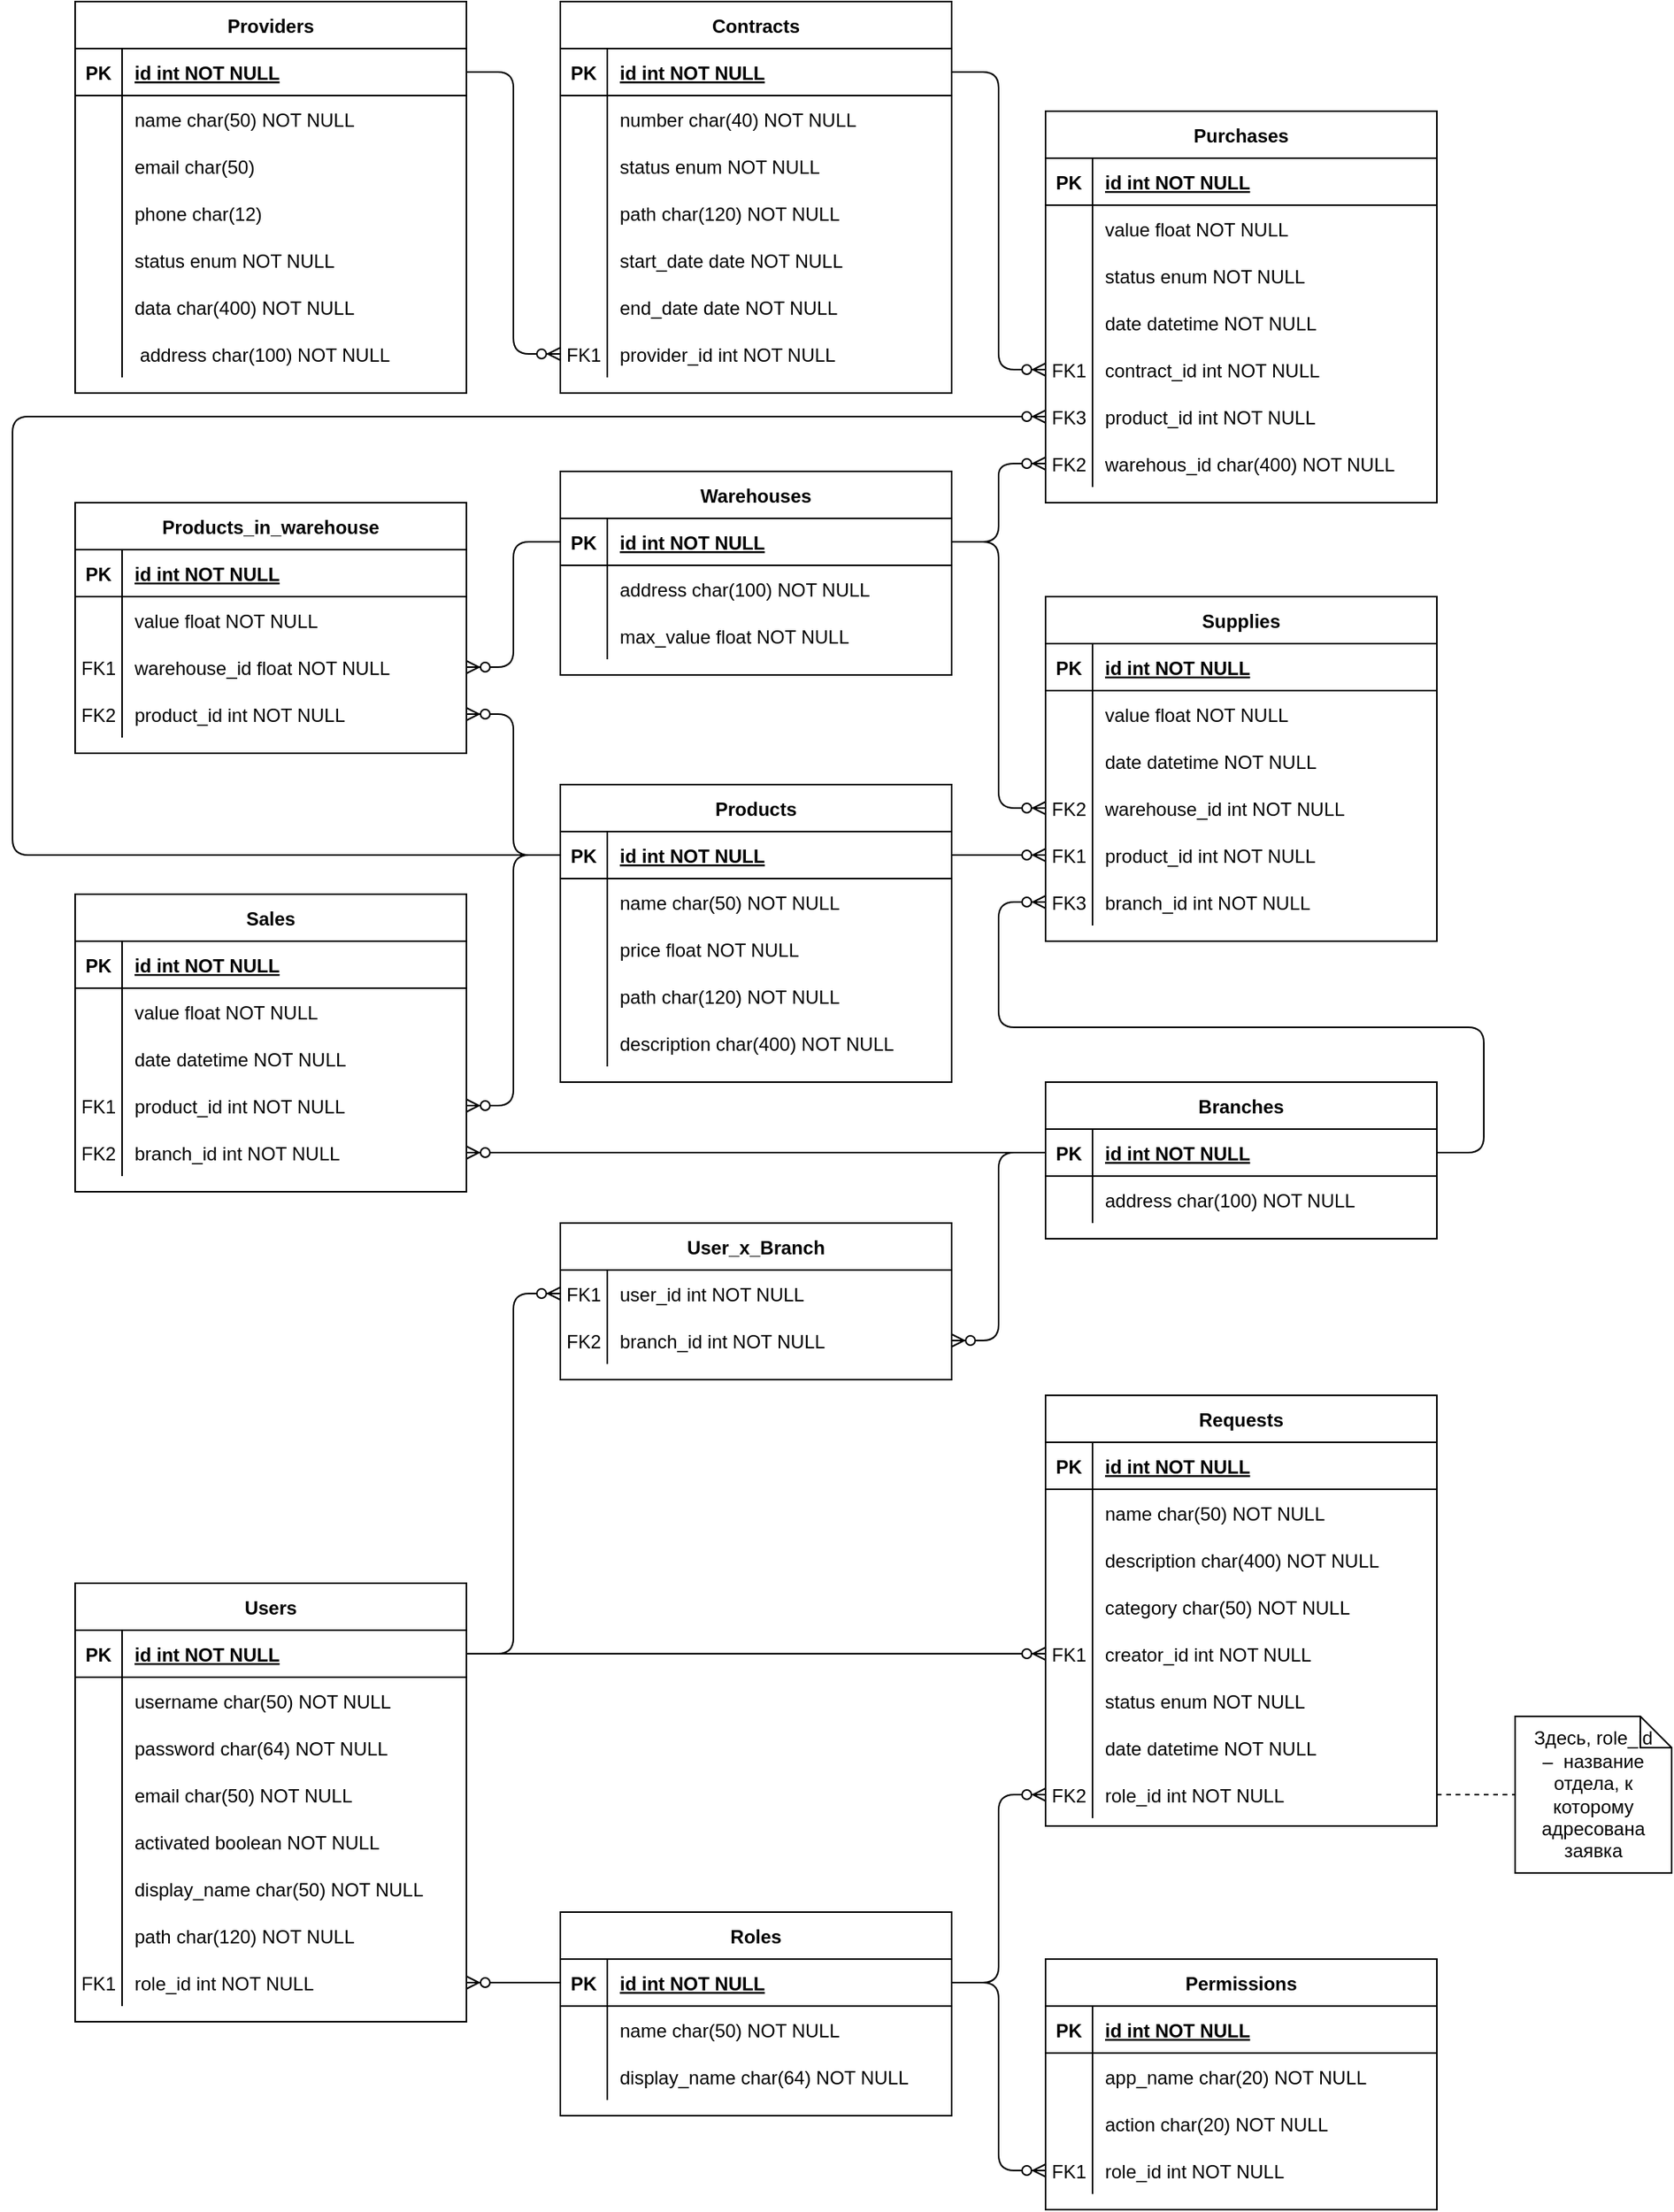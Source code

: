 <mxfile version="13.9.2" type="device"><diagram id="4ju1ZByIiL3fznjntU5G" name="Page-1"><mxGraphModel dx="1209" dy="600" grid="1" gridSize="10" guides="1" tooltips="1" connect="1" arrows="1" fold="1" page="1" pageScale="1" pageWidth="827" pageHeight="1169" math="0" shadow="0"><root><mxCell id="0"/><mxCell id="1" parent="0"/><mxCell id="ccSoGNHHi5xViBIfxXzu-1" value="" style="edgeStyle=entityRelationEdgeStyle;fontSize=12;html=1;endArrow=none;endFill=0;exitX=1;exitY=0.5;exitDx=0;exitDy=0;entryX=0;entryY=0.5;entryDx=0;entryDy=0;startArrow=ERzeroToMany;startFill=1;" parent="1" source="ccSoGNHHi5xViBIfxXzu-23" target="ccSoGNHHi5xViBIfxXzu-27" edge="1"><mxGeometry width="100" height="100" relative="1" as="geometry"><mxPoint x="860" y="1390" as="sourcePoint"/><mxPoint x="960" y="1290" as="targetPoint"/></mxGeometry></mxCell><mxCell id="ccSoGNHHi5xViBIfxXzu-2" value="" style="edgeStyle=entityRelationEdgeStyle;fontSize=12;html=1;endArrow=ERzeroToMany;endFill=1;exitX=1;exitY=0.5;exitDx=0;exitDy=0;" parent="1" source="ccSoGNHHi5xViBIfxXzu-27" target="ccSoGNHHi5xViBIfxXzu-46" edge="1"><mxGeometry width="100" height="100" relative="1" as="geometry"><mxPoint x="960" y="1390" as="sourcePoint"/><mxPoint x="1060" y="1290" as="targetPoint"/></mxGeometry></mxCell><mxCell id="ccSoGNHHi5xViBIfxXzu-3" value="Здесь, role_id &lt;br&gt;–&amp;nbsp; название отдела, к которому адресована заявка" style="shape=note;size=20;whiteSpace=wrap;html=1;" parent="1" vertex="1"><mxGeometry x="1460" y="1325" width="100" height="100" as="geometry"/></mxCell><mxCell id="ccSoGNHHi5xViBIfxXzu-4" style="rounded=0;orthogonalLoop=1;jettySize=auto;html=1;exitX=1;exitY=0.5;exitDx=0;exitDy=0;entryX=0;entryY=0.5;entryDx=0;entryDy=0;entryPerimeter=0;startArrow=none;startFill=0;endArrow=none;endFill=0;dashed=1;" parent="1" source="ccSoGNHHi5xViBIfxXzu-232" target="ccSoGNHHi5xViBIfxXzu-3" edge="1"><mxGeometry relative="1" as="geometry"/></mxCell><mxCell id="ccSoGNHHi5xViBIfxXzu-5" value="" style="edgeStyle=entityRelationEdgeStyle;fontSize=12;html=1;endArrow=ERzeroToMany;endFill=1;exitX=1;exitY=0.5;exitDx=0;exitDy=0;entryX=0;entryY=0.5;entryDx=0;entryDy=0;" parent="1" source="ccSoGNHHi5xViBIfxXzu-27" target="ccSoGNHHi5xViBIfxXzu-232" edge="1"><mxGeometry width="100" height="100" relative="1" as="geometry"><mxPoint x="1230" y="1410" as="sourcePoint"/><mxPoint x="1330" y="1310" as="targetPoint"/></mxGeometry></mxCell><mxCell id="ccSoGNHHi5xViBIfxXzu-7" value="Users" style="shape=table;startSize=30;container=1;collapsible=1;childLayout=tableLayout;fixedRows=1;rowLines=0;fontStyle=1;align=center;resizeLast=1;" parent="1" vertex="1"><mxGeometry x="540" y="1240" width="250" height="280" as="geometry"/></mxCell><mxCell id="ccSoGNHHi5xViBIfxXzu-8" value="" style="shape=partialRectangle;collapsible=0;dropTarget=0;pointerEvents=0;fillColor=none;points=[[0,0.5],[1,0.5]];portConstraint=eastwest;top=0;left=0;right=0;bottom=1;" parent="ccSoGNHHi5xViBIfxXzu-7" vertex="1"><mxGeometry y="30" width="250" height="30" as="geometry"/></mxCell><mxCell id="ccSoGNHHi5xViBIfxXzu-9" value="PK" style="shape=partialRectangle;overflow=hidden;connectable=0;fillColor=none;top=0;left=0;bottom=0;right=0;fontStyle=1;" parent="ccSoGNHHi5xViBIfxXzu-8" vertex="1"><mxGeometry width="30" height="30" as="geometry"/></mxCell><mxCell id="ccSoGNHHi5xViBIfxXzu-10" value="id int NOT NULL " style="shape=partialRectangle;overflow=hidden;connectable=0;fillColor=none;top=0;left=0;bottom=0;right=0;align=left;spacingLeft=6;fontStyle=5;" parent="ccSoGNHHi5xViBIfxXzu-8" vertex="1"><mxGeometry x="30" width="220" height="30" as="geometry"/></mxCell><mxCell id="ccSoGNHHi5xViBIfxXzu-11" value="" style="shape=partialRectangle;collapsible=0;dropTarget=0;pointerEvents=0;fillColor=none;points=[[0,0.5],[1,0.5]];portConstraint=eastwest;top=0;left=0;right=0;bottom=0;" parent="ccSoGNHHi5xViBIfxXzu-7" vertex="1"><mxGeometry y="60" width="250" height="30" as="geometry"/></mxCell><mxCell id="ccSoGNHHi5xViBIfxXzu-12" value="" style="shape=partialRectangle;overflow=hidden;connectable=0;fillColor=none;top=0;left=0;bottom=0;right=0;" parent="ccSoGNHHi5xViBIfxXzu-11" vertex="1"><mxGeometry width="30" height="30" as="geometry"/></mxCell><mxCell id="ccSoGNHHi5xViBIfxXzu-13" value="username char(50) NOT NULL" style="shape=partialRectangle;overflow=hidden;connectable=0;fillColor=none;top=0;left=0;bottom=0;right=0;align=left;spacingLeft=6;" parent="ccSoGNHHi5xViBIfxXzu-11" vertex="1"><mxGeometry x="30" width="220" height="30" as="geometry"/></mxCell><mxCell id="ccSoGNHHi5xViBIfxXzu-14" value="" style="shape=partialRectangle;collapsible=0;dropTarget=0;pointerEvents=0;fillColor=none;points=[[0,0.5],[1,0.5]];portConstraint=eastwest;top=0;left=0;right=0;bottom=0;" parent="ccSoGNHHi5xViBIfxXzu-7" vertex="1"><mxGeometry y="90" width="250" height="30" as="geometry"/></mxCell><mxCell id="ccSoGNHHi5xViBIfxXzu-15" value="" style="shape=partialRectangle;overflow=hidden;connectable=0;fillColor=none;top=0;left=0;bottom=0;right=0;" parent="ccSoGNHHi5xViBIfxXzu-14" vertex="1"><mxGeometry width="30" height="30" as="geometry"/></mxCell><mxCell id="ccSoGNHHi5xViBIfxXzu-16" value="password char(64) NOT NULL" style="shape=partialRectangle;overflow=hidden;connectable=0;fillColor=none;top=0;left=0;bottom=0;right=0;align=left;spacingLeft=6;" parent="ccSoGNHHi5xViBIfxXzu-14" vertex="1"><mxGeometry x="30" width="220" height="30" as="geometry"/></mxCell><mxCell id="ccSoGNHHi5xViBIfxXzu-17" value="" style="shape=partialRectangle;collapsible=0;dropTarget=0;pointerEvents=0;fillColor=none;points=[[0,0.5],[1,0.5]];portConstraint=eastwest;top=0;left=0;right=0;bottom=0;" parent="ccSoGNHHi5xViBIfxXzu-7" vertex="1"><mxGeometry y="120" width="250" height="30" as="geometry"/></mxCell><mxCell id="ccSoGNHHi5xViBIfxXzu-18" value="" style="shape=partialRectangle;overflow=hidden;connectable=0;fillColor=none;top=0;left=0;bottom=0;right=0;" parent="ccSoGNHHi5xViBIfxXzu-17" vertex="1"><mxGeometry width="30" height="30" as="geometry"/></mxCell><mxCell id="ccSoGNHHi5xViBIfxXzu-19" value="email char(50) NOT NULL" style="shape=partialRectangle;overflow=hidden;connectable=0;fillColor=none;top=0;left=0;bottom=0;right=0;align=left;spacingLeft=6;" parent="ccSoGNHHi5xViBIfxXzu-17" vertex="1"><mxGeometry x="30" width="220" height="30" as="geometry"/></mxCell><mxCell id="ccSoGNHHi5xViBIfxXzu-20" value="" style="shape=partialRectangle;collapsible=0;dropTarget=0;pointerEvents=0;fillColor=none;points=[[0,0.5],[1,0.5]];portConstraint=eastwest;top=0;left=0;right=0;bottom=0;" parent="ccSoGNHHi5xViBIfxXzu-7" vertex="1"><mxGeometry y="150" width="250" height="30" as="geometry"/></mxCell><mxCell id="ccSoGNHHi5xViBIfxXzu-21" value="" style="shape=partialRectangle;overflow=hidden;connectable=0;fillColor=none;top=0;left=0;bottom=0;right=0;" parent="ccSoGNHHi5xViBIfxXzu-20" vertex="1"><mxGeometry width="30" height="30" as="geometry"/></mxCell><mxCell id="ccSoGNHHi5xViBIfxXzu-22" value="activated boolean NOT NULL" style="shape=partialRectangle;overflow=hidden;connectable=0;fillColor=none;top=0;left=0;bottom=0;right=0;align=left;spacingLeft=6;" parent="ccSoGNHHi5xViBIfxXzu-20" vertex="1"><mxGeometry x="30" width="220" height="30" as="geometry"/></mxCell><mxCell id="ccSoGNHHi5xViBIfxXzu-238" value="" style="shape=partialRectangle;collapsible=0;dropTarget=0;pointerEvents=0;fillColor=none;points=[[0,0.5],[1,0.5]];portConstraint=eastwest;top=0;left=0;right=0;bottom=0;" parent="ccSoGNHHi5xViBIfxXzu-7" vertex="1"><mxGeometry y="180" width="250" height="30" as="geometry"/></mxCell><mxCell id="ccSoGNHHi5xViBIfxXzu-239" value="" style="shape=partialRectangle;overflow=hidden;connectable=0;fillColor=none;top=0;left=0;bottom=0;right=0;" parent="ccSoGNHHi5xViBIfxXzu-238" vertex="1"><mxGeometry width="30" height="30" as="geometry"/></mxCell><mxCell id="ccSoGNHHi5xViBIfxXzu-240" value="display_name char(50) NOT NULL" style="shape=partialRectangle;overflow=hidden;connectable=0;fillColor=none;top=0;left=0;bottom=0;right=0;align=left;spacingLeft=6;" parent="ccSoGNHHi5xViBIfxXzu-238" vertex="1"><mxGeometry x="30" width="220" height="30" as="geometry"/></mxCell><mxCell id="ccSoGNHHi5xViBIfxXzu-241" value="" style="shape=partialRectangle;collapsible=0;dropTarget=0;pointerEvents=0;fillColor=none;points=[[0,0.5],[1,0.5]];portConstraint=eastwest;top=0;left=0;right=0;bottom=0;" parent="ccSoGNHHi5xViBIfxXzu-7" vertex="1"><mxGeometry y="210" width="250" height="30" as="geometry"/></mxCell><mxCell id="ccSoGNHHi5xViBIfxXzu-242" value="" style="shape=partialRectangle;overflow=hidden;connectable=0;fillColor=none;top=0;left=0;bottom=0;right=0;" parent="ccSoGNHHi5xViBIfxXzu-241" vertex="1"><mxGeometry width="30" height="30" as="geometry"/></mxCell><mxCell id="ccSoGNHHi5xViBIfxXzu-243" value="path char(120) NOT NULL" style="shape=partialRectangle;overflow=hidden;connectable=0;fillColor=none;top=0;left=0;bottom=0;right=0;align=left;spacingLeft=6;" parent="ccSoGNHHi5xViBIfxXzu-241" vertex="1"><mxGeometry x="30" width="220" height="30" as="geometry"/></mxCell><mxCell id="ccSoGNHHi5xViBIfxXzu-23" value="" style="shape=partialRectangle;collapsible=0;dropTarget=0;pointerEvents=0;fillColor=none;points=[[0,0.5],[1,0.5]];portConstraint=eastwest;top=0;left=0;right=0;bottom=0;" parent="ccSoGNHHi5xViBIfxXzu-7" vertex="1"><mxGeometry y="240" width="250" height="30" as="geometry"/></mxCell><mxCell id="ccSoGNHHi5xViBIfxXzu-24" value="FK1" style="shape=partialRectangle;overflow=hidden;connectable=0;fillColor=none;top=0;left=0;bottom=0;right=0;" parent="ccSoGNHHi5xViBIfxXzu-23" vertex="1"><mxGeometry width="30" height="30" as="geometry"/></mxCell><mxCell id="ccSoGNHHi5xViBIfxXzu-25" value="role_id int NOT NULL" style="shape=partialRectangle;overflow=hidden;connectable=0;fillColor=none;top=0;left=0;bottom=0;right=0;align=left;spacingLeft=6;" parent="ccSoGNHHi5xViBIfxXzu-23" vertex="1"><mxGeometry x="30" width="220" height="30" as="geometry"/></mxCell><mxCell id="ccSoGNHHi5xViBIfxXzu-26" value="Roles" style="shape=table;startSize=30;container=1;collapsible=1;childLayout=tableLayout;fixedRows=1;rowLines=0;fontStyle=1;align=center;resizeLast=1;" parent="1" vertex="1"><mxGeometry x="850" y="1450" width="250" height="130" as="geometry"/></mxCell><mxCell id="ccSoGNHHi5xViBIfxXzu-27" value="" style="shape=partialRectangle;collapsible=0;dropTarget=0;pointerEvents=0;fillColor=none;points=[[0,0.5],[1,0.5]];portConstraint=eastwest;top=0;left=0;right=0;bottom=1;" parent="ccSoGNHHi5xViBIfxXzu-26" vertex="1"><mxGeometry y="30" width="250" height="30" as="geometry"/></mxCell><mxCell id="ccSoGNHHi5xViBIfxXzu-28" value="PK" style="shape=partialRectangle;overflow=hidden;connectable=0;fillColor=none;top=0;left=0;bottom=0;right=0;fontStyle=1;" parent="ccSoGNHHi5xViBIfxXzu-27" vertex="1"><mxGeometry width="30" height="30" as="geometry"/></mxCell><mxCell id="ccSoGNHHi5xViBIfxXzu-29" value="id int NOT NULL " style="shape=partialRectangle;overflow=hidden;connectable=0;fillColor=none;top=0;left=0;bottom=0;right=0;align=left;spacingLeft=6;fontStyle=5;" parent="ccSoGNHHi5xViBIfxXzu-27" vertex="1"><mxGeometry x="30" width="220" height="30" as="geometry"/></mxCell><mxCell id="ccSoGNHHi5xViBIfxXzu-30" value="" style="shape=partialRectangle;collapsible=0;dropTarget=0;pointerEvents=0;fillColor=none;points=[[0,0.5],[1,0.5]];portConstraint=eastwest;top=0;left=0;right=0;bottom=0;" parent="ccSoGNHHi5xViBIfxXzu-26" vertex="1"><mxGeometry y="60" width="250" height="30" as="geometry"/></mxCell><mxCell id="ccSoGNHHi5xViBIfxXzu-31" value="" style="shape=partialRectangle;overflow=hidden;connectable=0;fillColor=none;top=0;left=0;bottom=0;right=0;" parent="ccSoGNHHi5xViBIfxXzu-30" vertex="1"><mxGeometry width="30" height="30" as="geometry"/></mxCell><mxCell id="ccSoGNHHi5xViBIfxXzu-32" value="name char(50) NOT NULL" style="shape=partialRectangle;overflow=hidden;connectable=0;fillColor=none;top=0;left=0;bottom=0;right=0;align=left;spacingLeft=6;" parent="ccSoGNHHi5xViBIfxXzu-30" vertex="1"><mxGeometry x="30" width="220" height="30" as="geometry"/></mxCell><mxCell id="ccSoGNHHi5xViBIfxXzu-33" value="" style="shape=partialRectangle;collapsible=0;dropTarget=0;pointerEvents=0;fillColor=none;points=[[0,0.5],[1,0.5]];portConstraint=eastwest;top=0;left=0;right=0;bottom=0;" parent="ccSoGNHHi5xViBIfxXzu-26" vertex="1"><mxGeometry y="90" width="250" height="30" as="geometry"/></mxCell><mxCell id="ccSoGNHHi5xViBIfxXzu-34" value="" style="shape=partialRectangle;overflow=hidden;connectable=0;fillColor=none;top=0;left=0;bottom=0;right=0;" parent="ccSoGNHHi5xViBIfxXzu-33" vertex="1"><mxGeometry width="30" height="30" as="geometry"/></mxCell><mxCell id="ccSoGNHHi5xViBIfxXzu-35" value="display_name char(64) NOT NULL" style="shape=partialRectangle;overflow=hidden;connectable=0;fillColor=none;top=0;left=0;bottom=0;right=0;align=left;spacingLeft=6;" parent="ccSoGNHHi5xViBIfxXzu-33" vertex="1"><mxGeometry x="30" width="220" height="30" as="geometry"/></mxCell><mxCell id="ccSoGNHHi5xViBIfxXzu-36" value="Permissions" style="shape=table;startSize=30;container=1;collapsible=1;childLayout=tableLayout;fixedRows=1;rowLines=0;fontStyle=1;align=center;resizeLast=1;" parent="1" vertex="1"><mxGeometry x="1160" y="1480" width="250" height="160" as="geometry"/></mxCell><mxCell id="ccSoGNHHi5xViBIfxXzu-37" value="" style="shape=partialRectangle;collapsible=0;dropTarget=0;pointerEvents=0;fillColor=none;points=[[0,0.5],[1,0.5]];portConstraint=eastwest;top=0;left=0;right=0;bottom=1;" parent="ccSoGNHHi5xViBIfxXzu-36" vertex="1"><mxGeometry y="30" width="250" height="30" as="geometry"/></mxCell><mxCell id="ccSoGNHHi5xViBIfxXzu-38" value="PK" style="shape=partialRectangle;overflow=hidden;connectable=0;fillColor=none;top=0;left=0;bottom=0;right=0;fontStyle=1;" parent="ccSoGNHHi5xViBIfxXzu-37" vertex="1"><mxGeometry width="30" height="30" as="geometry"/></mxCell><mxCell id="ccSoGNHHi5xViBIfxXzu-39" value="id int NOT NULL " style="shape=partialRectangle;overflow=hidden;connectable=0;fillColor=none;top=0;left=0;bottom=0;right=0;align=left;spacingLeft=6;fontStyle=5;" parent="ccSoGNHHi5xViBIfxXzu-37" vertex="1"><mxGeometry x="30" width="220" height="30" as="geometry"/></mxCell><mxCell id="ccSoGNHHi5xViBIfxXzu-40" value="" style="shape=partialRectangle;collapsible=0;dropTarget=0;pointerEvents=0;fillColor=none;points=[[0,0.5],[1,0.5]];portConstraint=eastwest;top=0;left=0;right=0;bottom=0;" parent="ccSoGNHHi5xViBIfxXzu-36" vertex="1"><mxGeometry y="60" width="250" height="30" as="geometry"/></mxCell><mxCell id="ccSoGNHHi5xViBIfxXzu-41" value="" style="shape=partialRectangle;overflow=hidden;connectable=0;fillColor=none;top=0;left=0;bottom=0;right=0;" parent="ccSoGNHHi5xViBIfxXzu-40" vertex="1"><mxGeometry width="30" height="30" as="geometry"/></mxCell><mxCell id="ccSoGNHHi5xViBIfxXzu-42" value="app_name char(20) NOT NULL" style="shape=partialRectangle;overflow=hidden;connectable=0;fillColor=none;top=0;left=0;bottom=0;right=0;align=left;spacingLeft=6;" parent="ccSoGNHHi5xViBIfxXzu-40" vertex="1"><mxGeometry x="30" width="220" height="30" as="geometry"/></mxCell><mxCell id="ccSoGNHHi5xViBIfxXzu-43" value="" style="shape=partialRectangle;collapsible=0;dropTarget=0;pointerEvents=0;fillColor=none;points=[[0,0.5],[1,0.5]];portConstraint=eastwest;top=0;left=0;right=0;bottom=0;" parent="ccSoGNHHi5xViBIfxXzu-36" vertex="1"><mxGeometry y="90" width="250" height="30" as="geometry"/></mxCell><mxCell id="ccSoGNHHi5xViBIfxXzu-44" value="" style="shape=partialRectangle;overflow=hidden;connectable=0;fillColor=none;top=0;left=0;bottom=0;right=0;" parent="ccSoGNHHi5xViBIfxXzu-43" vertex="1"><mxGeometry width="30" height="30" as="geometry"/></mxCell><mxCell id="ccSoGNHHi5xViBIfxXzu-45" value="action char(20) NOT NULL" style="shape=partialRectangle;overflow=hidden;connectable=0;fillColor=none;top=0;left=0;bottom=0;right=0;align=left;spacingLeft=6;" parent="ccSoGNHHi5xViBIfxXzu-43" vertex="1"><mxGeometry x="30" width="220" height="30" as="geometry"/></mxCell><mxCell id="ccSoGNHHi5xViBIfxXzu-46" value="" style="shape=partialRectangle;collapsible=0;dropTarget=0;pointerEvents=0;fillColor=none;points=[[0,0.5],[1,0.5]];portConstraint=eastwest;top=0;left=0;right=0;bottom=0;" parent="ccSoGNHHi5xViBIfxXzu-36" vertex="1"><mxGeometry y="120" width="250" height="30" as="geometry"/></mxCell><mxCell id="ccSoGNHHi5xViBIfxXzu-47" value="FK1" style="shape=partialRectangle;overflow=hidden;connectable=0;fillColor=none;top=0;left=0;bottom=0;right=0;" parent="ccSoGNHHi5xViBIfxXzu-46" vertex="1"><mxGeometry width="30" height="30" as="geometry"/></mxCell><mxCell id="ccSoGNHHi5xViBIfxXzu-48" value="role_id int NOT NULL" style="shape=partialRectangle;overflow=hidden;connectable=0;fillColor=none;top=0;left=0;bottom=0;right=0;align=left;spacingLeft=6;" parent="ccSoGNHHi5xViBIfxXzu-46" vertex="1"><mxGeometry x="30" width="220" height="30" as="geometry"/></mxCell><mxCell id="ccSoGNHHi5xViBIfxXzu-49" value="" style="edgeStyle=entityRelationEdgeStyle;fontSize=12;html=1;endArrow=ERzeroToMany;endFill=1;entryX=0;entryY=0.5;entryDx=0;entryDy=0;exitX=1;exitY=0.5;exitDx=0;exitDy=0;" parent="1" source="ccSoGNHHi5xViBIfxXzu-90" target="ccSoGNHHi5xViBIfxXzu-86" edge="1"><mxGeometry width="100" height="100" relative="1" as="geometry"><mxPoint x="890" y="460" as="sourcePoint"/><mxPoint x="990" y="360" as="targetPoint"/></mxGeometry></mxCell><mxCell id="ccSoGNHHi5xViBIfxXzu-50" value="" style="edgeStyle=entityRelationEdgeStyle;fontSize=12;html=1;endArrow=ERzeroToMany;endFill=1;entryX=0;entryY=0.5;entryDx=0;entryDy=0;" parent="1" source="ccSoGNHHi5xViBIfxXzu-68" target="ccSoGNHHi5xViBIfxXzu-204" edge="1"><mxGeometry width="100" height="100" relative="1" as="geometry"><mxPoint x="890" y="460" as="sourcePoint"/><mxPoint x="990" y="360" as="targetPoint"/></mxGeometry></mxCell><mxCell id="ccSoGNHHi5xViBIfxXzu-51" value="" style="edgeStyle=entityRelationEdgeStyle;fontSize=12;html=1;endArrow=ERzeroToMany;endFill=1;entryX=0;entryY=0.5;entryDx=0;entryDy=0;" parent="1" source="ccSoGNHHi5xViBIfxXzu-125" target="ccSoGNHHi5xViBIfxXzu-210" edge="1"><mxGeometry width="100" height="100" relative="1" as="geometry"><mxPoint x="1010" y="460" as="sourcePoint"/><mxPoint x="1110" y="360" as="targetPoint"/></mxGeometry></mxCell><mxCell id="ccSoGNHHi5xViBIfxXzu-52" value="" style="edgeStyle=entityRelationEdgeStyle;fontSize=12;html=1;endArrow=ERzeroToMany;endFill=1;" parent="1" source="ccSoGNHHi5xViBIfxXzu-125" target="ccSoGNHHi5xViBIfxXzu-141" edge="1"><mxGeometry width="100" height="100" relative="1" as="geometry"><mxPoint x="1010" y="460" as="sourcePoint"/><mxPoint x="1110" y="360" as="targetPoint"/></mxGeometry></mxCell><mxCell id="ccSoGNHHi5xViBIfxXzu-53" value="" style="edgeStyle=entityRelationEdgeStyle;fontSize=12;html=1;endArrow=ERzeroToMany;endFill=1;" parent="1" source="ccSoGNHHi5xViBIfxXzu-109" target="ccSoGNHHi5xViBIfxXzu-144" edge="1"><mxGeometry width="100" height="100" relative="1" as="geometry"><mxPoint x="1010" y="720" as="sourcePoint"/><mxPoint x="1110" y="620" as="targetPoint"/></mxGeometry></mxCell><mxCell id="ccSoGNHHi5xViBIfxXzu-54" value="" style="edgeStyle=orthogonalEdgeStyle;fontSize=12;html=1;endArrow=ERzeroToMany;endFill=1;entryX=0;entryY=0.5;entryDx=0;entryDy=0;" parent="1" source="ccSoGNHHi5xViBIfxXzu-109" target="ccSoGNHHi5xViBIfxXzu-207" edge="1"><mxGeometry width="100" height="100" relative="1" as="geometry"><mxPoint x="1010" y="630" as="sourcePoint"/><mxPoint x="1100" y="490" as="targetPoint"/><Array as="points"><mxPoint x="500" y="775"/><mxPoint x="500" y="495"/></Array></mxGeometry></mxCell><mxCell id="ccSoGNHHi5xViBIfxXzu-55" value="" style="edgeStyle=entityRelationEdgeStyle;fontSize=12;html=1;endArrow=ERzeroToMany;endFill=1;exitX=1;exitY=0.5;exitDx=0;exitDy=0;entryX=0;entryY=0.5;entryDx=0;entryDy=0;" parent="1" source="ccSoGNHHi5xViBIfxXzu-8" target="ccSoGNHHi5xViBIfxXzu-57" edge="1"><mxGeometry width="100" height="100" relative="1" as="geometry"><mxPoint x="890" y="1510" as="sourcePoint"/><mxPoint x="990" y="1410" as="targetPoint"/></mxGeometry></mxCell><mxCell id="ccSoGNHHi5xViBIfxXzu-56" value="User_x_Branch" style="shape=table;startSize=30;container=1;collapsible=1;childLayout=tableLayout;fixedRows=1;rowLines=0;fontStyle=1;align=center;resizeLast=1;" parent="1" vertex="1"><mxGeometry x="850" y="1010" width="250" height="100" as="geometry"/></mxCell><mxCell id="ccSoGNHHi5xViBIfxXzu-57" value="" style="shape=partialRectangle;collapsible=0;dropTarget=0;pointerEvents=0;fillColor=none;points=[[0,0.5],[1,0.5]];portConstraint=eastwest;top=0;left=0;right=0;bottom=0;" parent="ccSoGNHHi5xViBIfxXzu-56" vertex="1"><mxGeometry y="30" width="250" height="30" as="geometry"/></mxCell><mxCell id="ccSoGNHHi5xViBIfxXzu-58" value="FK1" style="shape=partialRectangle;overflow=hidden;connectable=0;fillColor=none;top=0;left=0;bottom=0;right=0;" parent="ccSoGNHHi5xViBIfxXzu-57" vertex="1"><mxGeometry width="30" height="30" as="geometry"/></mxCell><mxCell id="ccSoGNHHi5xViBIfxXzu-59" value="user_id int NOT NULL" style="shape=partialRectangle;overflow=hidden;connectable=0;fillColor=none;top=0;left=0;bottom=0;right=0;align=left;spacingLeft=6;" parent="ccSoGNHHi5xViBIfxXzu-57" vertex="1"><mxGeometry x="30" width="220" height="30" as="geometry"/></mxCell><mxCell id="ccSoGNHHi5xViBIfxXzu-60" value="" style="shape=partialRectangle;collapsible=0;dropTarget=0;pointerEvents=0;fillColor=none;points=[[0,0.5],[1,0.5]];portConstraint=eastwest;top=0;left=0;right=0;bottom=0;" parent="ccSoGNHHi5xViBIfxXzu-56" vertex="1"><mxGeometry y="60" width="250" height="30" as="geometry"/></mxCell><mxCell id="ccSoGNHHi5xViBIfxXzu-61" value="FK2" style="shape=partialRectangle;overflow=hidden;connectable=0;fillColor=none;top=0;left=0;bottom=0;right=0;" parent="ccSoGNHHi5xViBIfxXzu-60" vertex="1"><mxGeometry width="30" height="30" as="geometry"/></mxCell><mxCell id="ccSoGNHHi5xViBIfxXzu-62" value="branch_id int NOT NULL" style="shape=partialRectangle;overflow=hidden;connectable=0;fillColor=none;top=0;left=0;bottom=0;right=0;align=left;spacingLeft=6;" parent="ccSoGNHHi5xViBIfxXzu-60" vertex="1"><mxGeometry x="30" width="220" height="30" as="geometry"/></mxCell><mxCell id="ccSoGNHHi5xViBIfxXzu-63" value="" style="edgeStyle=entityRelationEdgeStyle;fontSize=12;html=1;endArrow=ERzeroToMany;endFill=1;" parent="1" source="ccSoGNHHi5xViBIfxXzu-148" target="ccSoGNHHi5xViBIfxXzu-60" edge="1"><mxGeometry width="100" height="100" relative="1" as="geometry"><mxPoint x="1200" y="980" as="sourcePoint"/><mxPoint x="1300" y="880" as="targetPoint"/></mxGeometry></mxCell><mxCell id="ccSoGNHHi5xViBIfxXzu-64" value="" style="edgeStyle=entityRelationEdgeStyle;fontSize=12;html=1;endArrow=ERzeroToMany;endFill=1;" parent="1" source="ccSoGNHHi5xViBIfxXzu-148" edge="1"><mxGeometry width="100" height="100" relative="1" as="geometry"><mxPoint x="1320" y="850" as="sourcePoint"/><mxPoint x="1160" y="805" as="targetPoint"/></mxGeometry></mxCell><mxCell id="ccSoGNHHi5xViBIfxXzu-65" value="" style="edgeStyle=entityRelationEdgeStyle;fontSize=12;html=1;endArrow=ERzeroToMany;endFill=1;exitX=1;exitY=0.5;exitDx=0;exitDy=0;" parent="1" source="ccSoGNHHi5xViBIfxXzu-109" target="ccSoGNHHi5xViBIfxXzu-185" edge="1"><mxGeometry width="100" height="100" relative="1" as="geometry"><mxPoint x="1280" y="690" as="sourcePoint"/><mxPoint x="1380" y="590" as="targetPoint"/></mxGeometry></mxCell><mxCell id="ccSoGNHHi5xViBIfxXzu-66" value="" style="edgeStyle=entityRelationEdgeStyle;fontSize=12;html=1;endArrow=ERzeroToMany;endFill=1;exitX=1;exitY=0.5;exitDx=0;exitDy=0;" parent="1" source="ccSoGNHHi5xViBIfxXzu-125" target="ccSoGNHHi5xViBIfxXzu-182" edge="1"><mxGeometry width="100" height="100" relative="1" as="geometry"><mxPoint x="1050" y="690" as="sourcePoint"/><mxPoint x="1150" y="590" as="targetPoint"/></mxGeometry></mxCell><mxCell id="ccSoGNHHi5xViBIfxXzu-67" value="Contracts" style="shape=table;startSize=30;container=1;collapsible=1;childLayout=tableLayout;fixedRows=1;rowLines=0;fontStyle=1;align=center;resizeLast=1;" parent="1" vertex="1"><mxGeometry x="850" y="230" width="250" height="250" as="geometry"/></mxCell><mxCell id="ccSoGNHHi5xViBIfxXzu-68" value="" style="shape=partialRectangle;collapsible=0;dropTarget=0;pointerEvents=0;fillColor=none;points=[[0,0.5],[1,0.5]];portConstraint=eastwest;top=0;left=0;right=0;bottom=1;" parent="ccSoGNHHi5xViBIfxXzu-67" vertex="1"><mxGeometry y="30" width="250" height="30" as="geometry"/></mxCell><mxCell id="ccSoGNHHi5xViBIfxXzu-69" value="PK" style="shape=partialRectangle;overflow=hidden;connectable=0;fillColor=none;top=0;left=0;bottom=0;right=0;fontStyle=1;" parent="ccSoGNHHi5xViBIfxXzu-68" vertex="1"><mxGeometry width="30" height="30" as="geometry"/></mxCell><mxCell id="ccSoGNHHi5xViBIfxXzu-70" value="id int NOT NULL " style="shape=partialRectangle;overflow=hidden;connectable=0;fillColor=none;top=0;left=0;bottom=0;right=0;align=left;spacingLeft=6;fontStyle=5;" parent="ccSoGNHHi5xViBIfxXzu-68" vertex="1"><mxGeometry x="30" width="220" height="30" as="geometry"/></mxCell><mxCell id="ccSoGNHHi5xViBIfxXzu-71" value="" style="shape=partialRectangle;collapsible=0;dropTarget=0;pointerEvents=0;fillColor=none;points=[[0,0.5],[1,0.5]];portConstraint=eastwest;top=0;left=0;right=0;bottom=0;" parent="ccSoGNHHi5xViBIfxXzu-67" vertex="1"><mxGeometry y="60" width="250" height="30" as="geometry"/></mxCell><mxCell id="ccSoGNHHi5xViBIfxXzu-72" value="" style="shape=partialRectangle;overflow=hidden;connectable=0;fillColor=none;top=0;left=0;bottom=0;right=0;" parent="ccSoGNHHi5xViBIfxXzu-71" vertex="1"><mxGeometry width="30" height="30" as="geometry"/></mxCell><mxCell id="ccSoGNHHi5xViBIfxXzu-73" value="number char(40) NOT NULL" style="shape=partialRectangle;overflow=hidden;connectable=0;fillColor=none;top=0;left=0;bottom=0;right=0;align=left;spacingLeft=6;" parent="ccSoGNHHi5xViBIfxXzu-71" vertex="1"><mxGeometry x="30" width="220" height="30" as="geometry"/></mxCell><mxCell id="ccSoGNHHi5xViBIfxXzu-74" value="" style="shape=partialRectangle;collapsible=0;dropTarget=0;pointerEvents=0;fillColor=none;points=[[0,0.5],[1,0.5]];portConstraint=eastwest;top=0;left=0;right=0;bottom=0;" parent="ccSoGNHHi5xViBIfxXzu-67" vertex="1"><mxGeometry y="90" width="250" height="30" as="geometry"/></mxCell><mxCell id="ccSoGNHHi5xViBIfxXzu-75" value="" style="shape=partialRectangle;overflow=hidden;connectable=0;fillColor=none;top=0;left=0;bottom=0;right=0;" parent="ccSoGNHHi5xViBIfxXzu-74" vertex="1"><mxGeometry width="30" height="30" as="geometry"/></mxCell><mxCell id="ccSoGNHHi5xViBIfxXzu-76" value="status enum NOT NULL" style="shape=partialRectangle;overflow=hidden;connectable=0;fillColor=none;top=0;left=0;bottom=0;right=0;align=left;spacingLeft=6;" parent="ccSoGNHHi5xViBIfxXzu-74" vertex="1"><mxGeometry x="30" width="220" height="30" as="geometry"/></mxCell><mxCell id="ccSoGNHHi5xViBIfxXzu-77" value="" style="shape=partialRectangle;collapsible=0;dropTarget=0;pointerEvents=0;fillColor=none;points=[[0,0.5],[1,0.5]];portConstraint=eastwest;top=0;left=0;right=0;bottom=0;" parent="ccSoGNHHi5xViBIfxXzu-67" vertex="1"><mxGeometry y="120" width="250" height="30" as="geometry"/></mxCell><mxCell id="ccSoGNHHi5xViBIfxXzu-78" value="" style="shape=partialRectangle;overflow=hidden;connectable=0;fillColor=none;top=0;left=0;bottom=0;right=0;" parent="ccSoGNHHi5xViBIfxXzu-77" vertex="1"><mxGeometry width="30" height="30" as="geometry"/></mxCell><mxCell id="ccSoGNHHi5xViBIfxXzu-79" value="path char(120) NOT NULL" style="shape=partialRectangle;overflow=hidden;connectable=0;fillColor=none;top=0;left=0;bottom=0;right=0;align=left;spacingLeft=6;" parent="ccSoGNHHi5xViBIfxXzu-77" vertex="1"><mxGeometry x="30" width="220" height="30" as="geometry"/></mxCell><mxCell id="ccSoGNHHi5xViBIfxXzu-80" value="" style="shape=partialRectangle;collapsible=0;dropTarget=0;pointerEvents=0;fillColor=none;points=[[0,0.5],[1,0.5]];portConstraint=eastwest;top=0;left=0;right=0;bottom=0;" parent="ccSoGNHHi5xViBIfxXzu-67" vertex="1"><mxGeometry y="150" width="250" height="30" as="geometry"/></mxCell><mxCell id="ccSoGNHHi5xViBIfxXzu-81" value="" style="shape=partialRectangle;overflow=hidden;connectable=0;fillColor=none;top=0;left=0;bottom=0;right=0;" parent="ccSoGNHHi5xViBIfxXzu-80" vertex="1"><mxGeometry width="30" height="30" as="geometry"/></mxCell><mxCell id="ccSoGNHHi5xViBIfxXzu-82" value="start_date date NOT NULL" style="shape=partialRectangle;overflow=hidden;connectable=0;fillColor=none;top=0;left=0;bottom=0;right=0;align=left;spacingLeft=6;" parent="ccSoGNHHi5xViBIfxXzu-80" vertex="1"><mxGeometry x="30" width="220" height="30" as="geometry"/></mxCell><mxCell id="ccSoGNHHi5xViBIfxXzu-83" value="" style="shape=partialRectangle;collapsible=0;dropTarget=0;pointerEvents=0;fillColor=none;points=[[0,0.5],[1,0.5]];portConstraint=eastwest;top=0;left=0;right=0;bottom=0;" parent="ccSoGNHHi5xViBIfxXzu-67" vertex="1"><mxGeometry y="180" width="250" height="30" as="geometry"/></mxCell><mxCell id="ccSoGNHHi5xViBIfxXzu-84" value="" style="shape=partialRectangle;overflow=hidden;connectable=0;fillColor=none;top=0;left=0;bottom=0;right=0;" parent="ccSoGNHHi5xViBIfxXzu-83" vertex="1"><mxGeometry width="30" height="30" as="geometry"/></mxCell><mxCell id="ccSoGNHHi5xViBIfxXzu-85" value="end_date date NOT NULL" style="shape=partialRectangle;overflow=hidden;connectable=0;fillColor=none;top=0;left=0;bottom=0;right=0;align=left;spacingLeft=6;" parent="ccSoGNHHi5xViBIfxXzu-83" vertex="1"><mxGeometry x="30" width="220" height="30" as="geometry"/></mxCell><mxCell id="ccSoGNHHi5xViBIfxXzu-86" value="" style="shape=partialRectangle;collapsible=0;dropTarget=0;pointerEvents=0;fillColor=none;points=[[0,0.5],[1,0.5]];portConstraint=eastwest;top=0;left=0;right=0;bottom=0;" parent="ccSoGNHHi5xViBIfxXzu-67" vertex="1"><mxGeometry y="210" width="250" height="30" as="geometry"/></mxCell><mxCell id="ccSoGNHHi5xViBIfxXzu-87" value="FK1" style="shape=partialRectangle;overflow=hidden;connectable=0;fillColor=none;top=0;left=0;bottom=0;right=0;" parent="ccSoGNHHi5xViBIfxXzu-86" vertex="1"><mxGeometry width="30" height="30" as="geometry"/></mxCell><mxCell id="ccSoGNHHi5xViBIfxXzu-88" value="provider_id int NOT NULL" style="shape=partialRectangle;overflow=hidden;connectable=0;fillColor=none;top=0;left=0;bottom=0;right=0;align=left;spacingLeft=6;" parent="ccSoGNHHi5xViBIfxXzu-86" vertex="1"><mxGeometry x="30" width="220" height="30" as="geometry"/></mxCell><mxCell id="ccSoGNHHi5xViBIfxXzu-89" value="Providers" style="shape=table;startSize=30;container=1;collapsible=1;childLayout=tableLayout;fixedRows=1;rowLines=0;fontStyle=1;align=center;resizeLast=1;" parent="1" vertex="1"><mxGeometry x="540" y="230" width="250" height="250" as="geometry"/></mxCell><mxCell id="ccSoGNHHi5xViBIfxXzu-90" value="" style="shape=partialRectangle;collapsible=0;dropTarget=0;pointerEvents=0;fillColor=none;points=[[0,0.5],[1,0.5]];portConstraint=eastwest;top=0;left=0;right=0;bottom=1;" parent="ccSoGNHHi5xViBIfxXzu-89" vertex="1"><mxGeometry y="30" width="250" height="30" as="geometry"/></mxCell><mxCell id="ccSoGNHHi5xViBIfxXzu-91" value="PK" style="shape=partialRectangle;overflow=hidden;connectable=0;fillColor=none;top=0;left=0;bottom=0;right=0;fontStyle=1;" parent="ccSoGNHHi5xViBIfxXzu-90" vertex="1"><mxGeometry width="30" height="30" as="geometry"/></mxCell><mxCell id="ccSoGNHHi5xViBIfxXzu-92" value="id int NOT NULL " style="shape=partialRectangle;overflow=hidden;connectable=0;fillColor=none;top=0;left=0;bottom=0;right=0;align=left;spacingLeft=6;fontStyle=5;" parent="ccSoGNHHi5xViBIfxXzu-90" vertex="1"><mxGeometry x="30" width="220" height="30" as="geometry"/></mxCell><mxCell id="ccSoGNHHi5xViBIfxXzu-93" value="" style="shape=partialRectangle;collapsible=0;dropTarget=0;pointerEvents=0;fillColor=none;points=[[0,0.5],[1,0.5]];portConstraint=eastwest;top=0;left=0;right=0;bottom=0;" parent="ccSoGNHHi5xViBIfxXzu-89" vertex="1"><mxGeometry y="60" width="250" height="30" as="geometry"/></mxCell><mxCell id="ccSoGNHHi5xViBIfxXzu-94" value="" style="shape=partialRectangle;overflow=hidden;connectable=0;fillColor=none;top=0;left=0;bottom=0;right=0;" parent="ccSoGNHHi5xViBIfxXzu-93" vertex="1"><mxGeometry width="30" height="30" as="geometry"/></mxCell><mxCell id="ccSoGNHHi5xViBIfxXzu-95" value="name char(50) NOT NULL" style="shape=partialRectangle;overflow=hidden;connectable=0;fillColor=none;top=0;left=0;bottom=0;right=0;align=left;spacingLeft=6;" parent="ccSoGNHHi5xViBIfxXzu-93" vertex="1"><mxGeometry x="30" width="220" height="30" as="geometry"/></mxCell><mxCell id="ccSoGNHHi5xViBIfxXzu-96" value="" style="shape=partialRectangle;collapsible=0;dropTarget=0;pointerEvents=0;fillColor=none;points=[[0,0.5],[1,0.5]];portConstraint=eastwest;top=0;left=0;right=0;bottom=0;" parent="ccSoGNHHi5xViBIfxXzu-89" vertex="1"><mxGeometry y="90" width="250" height="30" as="geometry"/></mxCell><mxCell id="ccSoGNHHi5xViBIfxXzu-97" value="" style="shape=partialRectangle;overflow=hidden;connectable=0;fillColor=none;top=0;left=0;bottom=0;right=0;" parent="ccSoGNHHi5xViBIfxXzu-96" vertex="1"><mxGeometry width="30" height="30" as="geometry"/></mxCell><mxCell id="ccSoGNHHi5xViBIfxXzu-98" value="email char(50)" style="shape=partialRectangle;overflow=hidden;connectable=0;fillColor=none;top=0;left=0;bottom=0;right=0;align=left;spacingLeft=6;" parent="ccSoGNHHi5xViBIfxXzu-96" vertex="1"><mxGeometry x="30" width="220" height="30" as="geometry"/></mxCell><mxCell id="ccSoGNHHi5xViBIfxXzu-99" value="" style="shape=partialRectangle;collapsible=0;dropTarget=0;pointerEvents=0;fillColor=none;points=[[0,0.5],[1,0.5]];portConstraint=eastwest;top=0;left=0;right=0;bottom=0;" parent="ccSoGNHHi5xViBIfxXzu-89" vertex="1"><mxGeometry y="120" width="250" height="30" as="geometry"/></mxCell><mxCell id="ccSoGNHHi5xViBIfxXzu-100" value="" style="shape=partialRectangle;overflow=hidden;connectable=0;fillColor=none;top=0;left=0;bottom=0;right=0;" parent="ccSoGNHHi5xViBIfxXzu-99" vertex="1"><mxGeometry width="30" height="30" as="geometry"/></mxCell><mxCell id="ccSoGNHHi5xViBIfxXzu-101" value="phone char(12)" style="shape=partialRectangle;overflow=hidden;connectable=0;fillColor=none;top=0;left=0;bottom=0;right=0;align=left;spacingLeft=6;" parent="ccSoGNHHi5xViBIfxXzu-99" vertex="1"><mxGeometry x="30" width="220" height="30" as="geometry"/></mxCell><mxCell id="ccSoGNHHi5xViBIfxXzu-102" value="" style="shape=partialRectangle;collapsible=0;dropTarget=0;pointerEvents=0;fillColor=none;points=[[0,0.5],[1,0.5]];portConstraint=eastwest;top=0;left=0;right=0;bottom=0;" parent="ccSoGNHHi5xViBIfxXzu-89" vertex="1"><mxGeometry y="150" width="250" height="30" as="geometry"/></mxCell><mxCell id="ccSoGNHHi5xViBIfxXzu-103" value="" style="shape=partialRectangle;overflow=hidden;connectable=0;fillColor=none;top=0;left=0;bottom=0;right=0;" parent="ccSoGNHHi5xViBIfxXzu-102" vertex="1"><mxGeometry width="30" height="30" as="geometry"/></mxCell><mxCell id="ccSoGNHHi5xViBIfxXzu-104" value="status enum NOT NULL" style="shape=partialRectangle;overflow=hidden;connectable=0;fillColor=none;top=0;left=0;bottom=0;right=0;align=left;spacingLeft=6;" parent="ccSoGNHHi5xViBIfxXzu-102" vertex="1"><mxGeometry x="30" width="220" height="30" as="geometry"/></mxCell><mxCell id="ccSoGNHHi5xViBIfxXzu-105" value="" style="shape=partialRectangle;collapsible=0;dropTarget=0;pointerEvents=0;fillColor=none;points=[[0,0.5],[1,0.5]];portConstraint=eastwest;top=0;left=0;right=0;bottom=0;" parent="ccSoGNHHi5xViBIfxXzu-89" vertex="1"><mxGeometry y="180" width="250" height="30" as="geometry"/></mxCell><mxCell id="ccSoGNHHi5xViBIfxXzu-106" value="" style="shape=partialRectangle;overflow=hidden;connectable=0;fillColor=none;top=0;left=0;bottom=0;right=0;" parent="ccSoGNHHi5xViBIfxXzu-105" vertex="1"><mxGeometry width="30" height="30" as="geometry"/></mxCell><mxCell id="ccSoGNHHi5xViBIfxXzu-107" value="data char(400) NOT NULL" style="shape=partialRectangle;overflow=hidden;connectable=0;fillColor=none;top=0;left=0;bottom=0;right=0;align=left;spacingLeft=6;" parent="ccSoGNHHi5xViBIfxXzu-105" vertex="1"><mxGeometry x="30" width="220" height="30" as="geometry"/></mxCell><mxCell id="ccSoGNHHi5xViBIfxXzu-235" value="" style="shape=partialRectangle;collapsible=0;dropTarget=0;pointerEvents=0;fillColor=none;points=[[0,0.5],[1,0.5]];portConstraint=eastwest;top=0;left=0;right=0;bottom=0;" parent="ccSoGNHHi5xViBIfxXzu-89" vertex="1"><mxGeometry y="210" width="250" height="30" as="geometry"/></mxCell><mxCell id="ccSoGNHHi5xViBIfxXzu-236" value="" style="shape=partialRectangle;overflow=hidden;connectable=0;fillColor=none;top=0;left=0;bottom=0;right=0;" parent="ccSoGNHHi5xViBIfxXzu-235" vertex="1"><mxGeometry width="30" height="30" as="geometry"/></mxCell><mxCell id="ccSoGNHHi5xViBIfxXzu-237" value=" address char(100) NOT NULL" style="shape=partialRectangle;overflow=hidden;connectable=0;fillColor=none;top=0;left=0;bottom=0;right=0;align=left;spacingLeft=6;" parent="ccSoGNHHi5xViBIfxXzu-235" vertex="1"><mxGeometry x="30" width="220" height="30" as="geometry"/></mxCell><mxCell id="ccSoGNHHi5xViBIfxXzu-108" value="Products" style="shape=table;startSize=30;container=1;collapsible=1;childLayout=tableLayout;fixedRows=1;rowLines=0;fontStyle=1;align=center;resizeLast=1;" parent="1" vertex="1"><mxGeometry x="850" y="730" width="250" height="190" as="geometry"/></mxCell><mxCell id="ccSoGNHHi5xViBIfxXzu-109" value="" style="shape=partialRectangle;collapsible=0;dropTarget=0;pointerEvents=0;fillColor=none;points=[[0,0.5],[1,0.5]];portConstraint=eastwest;top=0;left=0;right=0;bottom=1;" parent="ccSoGNHHi5xViBIfxXzu-108" vertex="1"><mxGeometry y="30" width="250" height="30" as="geometry"/></mxCell><mxCell id="ccSoGNHHi5xViBIfxXzu-110" value="PK" style="shape=partialRectangle;overflow=hidden;connectable=0;fillColor=none;top=0;left=0;bottom=0;right=0;fontStyle=1;" parent="ccSoGNHHi5xViBIfxXzu-109" vertex="1"><mxGeometry width="30" height="30" as="geometry"/></mxCell><mxCell id="ccSoGNHHi5xViBIfxXzu-111" value="id int NOT NULL " style="shape=partialRectangle;overflow=hidden;connectable=0;fillColor=none;top=0;left=0;bottom=0;right=0;align=left;spacingLeft=6;fontStyle=5;" parent="ccSoGNHHi5xViBIfxXzu-109" vertex="1"><mxGeometry x="30" width="220" height="30" as="geometry"/></mxCell><mxCell id="ccSoGNHHi5xViBIfxXzu-112" value="" style="shape=partialRectangle;collapsible=0;dropTarget=0;pointerEvents=0;fillColor=none;points=[[0,0.5],[1,0.5]];portConstraint=eastwest;top=0;left=0;right=0;bottom=0;" parent="ccSoGNHHi5xViBIfxXzu-108" vertex="1"><mxGeometry y="60" width="250" height="30" as="geometry"/></mxCell><mxCell id="ccSoGNHHi5xViBIfxXzu-113" value="" style="shape=partialRectangle;overflow=hidden;connectable=0;fillColor=none;top=0;left=0;bottom=0;right=0;" parent="ccSoGNHHi5xViBIfxXzu-112" vertex="1"><mxGeometry width="30" height="30" as="geometry"/></mxCell><mxCell id="ccSoGNHHi5xViBIfxXzu-114" value="name char(50) NOT NULL" style="shape=partialRectangle;overflow=hidden;connectable=0;fillColor=none;top=0;left=0;bottom=0;right=0;align=left;spacingLeft=6;" parent="ccSoGNHHi5xViBIfxXzu-112" vertex="1"><mxGeometry x="30" width="220" height="30" as="geometry"/></mxCell><mxCell id="ccSoGNHHi5xViBIfxXzu-115" value="" style="shape=partialRectangle;collapsible=0;dropTarget=0;pointerEvents=0;fillColor=none;points=[[0,0.5],[1,0.5]];portConstraint=eastwest;top=0;left=0;right=0;bottom=0;" parent="ccSoGNHHi5xViBIfxXzu-108" vertex="1"><mxGeometry y="90" width="250" height="30" as="geometry"/></mxCell><mxCell id="ccSoGNHHi5xViBIfxXzu-116" value="" style="shape=partialRectangle;overflow=hidden;connectable=0;fillColor=none;top=0;left=0;bottom=0;right=0;" parent="ccSoGNHHi5xViBIfxXzu-115" vertex="1"><mxGeometry width="30" height="30" as="geometry"/></mxCell><mxCell id="ccSoGNHHi5xViBIfxXzu-117" value="price float NOT NULL" style="shape=partialRectangle;overflow=hidden;connectable=0;fillColor=none;top=0;left=0;bottom=0;right=0;align=left;spacingLeft=6;" parent="ccSoGNHHi5xViBIfxXzu-115" vertex="1"><mxGeometry x="30" width="220" height="30" as="geometry"/></mxCell><mxCell id="ccSoGNHHi5xViBIfxXzu-118" value="" style="shape=partialRectangle;collapsible=0;dropTarget=0;pointerEvents=0;fillColor=none;points=[[0,0.5],[1,0.5]];portConstraint=eastwest;top=0;left=0;right=0;bottom=0;" parent="ccSoGNHHi5xViBIfxXzu-108" vertex="1"><mxGeometry y="120" width="250" height="30" as="geometry"/></mxCell><mxCell id="ccSoGNHHi5xViBIfxXzu-119" value="" style="shape=partialRectangle;overflow=hidden;connectable=0;fillColor=none;top=0;left=0;bottom=0;right=0;" parent="ccSoGNHHi5xViBIfxXzu-118" vertex="1"><mxGeometry width="30" height="30" as="geometry"/></mxCell><mxCell id="ccSoGNHHi5xViBIfxXzu-120" value="path char(120) NOT NULL" style="shape=partialRectangle;overflow=hidden;connectable=0;fillColor=none;top=0;left=0;bottom=0;right=0;align=left;spacingLeft=6;" parent="ccSoGNHHi5xViBIfxXzu-118" vertex="1"><mxGeometry x="30" width="220" height="30" as="geometry"/></mxCell><mxCell id="ccSoGNHHi5xViBIfxXzu-121" value="" style="shape=partialRectangle;collapsible=0;dropTarget=0;pointerEvents=0;fillColor=none;points=[[0,0.5],[1,0.5]];portConstraint=eastwest;top=0;left=0;right=0;bottom=0;" parent="ccSoGNHHi5xViBIfxXzu-108" vertex="1"><mxGeometry y="150" width="250" height="30" as="geometry"/></mxCell><mxCell id="ccSoGNHHi5xViBIfxXzu-122" value="" style="shape=partialRectangle;overflow=hidden;connectable=0;fillColor=none;top=0;left=0;bottom=0;right=0;" parent="ccSoGNHHi5xViBIfxXzu-121" vertex="1"><mxGeometry width="30" height="30" as="geometry"/></mxCell><mxCell id="ccSoGNHHi5xViBIfxXzu-123" value="description char(400) NOT NULL" style="shape=partialRectangle;overflow=hidden;connectable=0;fillColor=none;top=0;left=0;bottom=0;right=0;align=left;spacingLeft=6;" parent="ccSoGNHHi5xViBIfxXzu-121" vertex="1"><mxGeometry x="30" width="220" height="30" as="geometry"/></mxCell><mxCell id="ccSoGNHHi5xViBIfxXzu-124" value="Warehouses" style="shape=table;startSize=30;container=1;collapsible=1;childLayout=tableLayout;fixedRows=1;rowLines=0;fontStyle=1;align=center;resizeLast=1;" parent="1" vertex="1"><mxGeometry x="850" y="530" width="250" height="130" as="geometry"/></mxCell><mxCell id="ccSoGNHHi5xViBIfxXzu-125" value="" style="shape=partialRectangle;collapsible=0;dropTarget=0;pointerEvents=0;fillColor=none;points=[[0,0.5],[1,0.5]];portConstraint=eastwest;top=0;left=0;right=0;bottom=1;" parent="ccSoGNHHi5xViBIfxXzu-124" vertex="1"><mxGeometry y="30" width="250" height="30" as="geometry"/></mxCell><mxCell id="ccSoGNHHi5xViBIfxXzu-126" value="PK" style="shape=partialRectangle;overflow=hidden;connectable=0;fillColor=none;top=0;left=0;bottom=0;right=0;fontStyle=1;" parent="ccSoGNHHi5xViBIfxXzu-125" vertex="1"><mxGeometry width="30" height="30" as="geometry"/></mxCell><mxCell id="ccSoGNHHi5xViBIfxXzu-127" value="id int NOT NULL " style="shape=partialRectangle;overflow=hidden;connectable=0;fillColor=none;top=0;left=0;bottom=0;right=0;align=left;spacingLeft=6;fontStyle=5;" parent="ccSoGNHHi5xViBIfxXzu-125" vertex="1"><mxGeometry x="30" width="220" height="30" as="geometry"/></mxCell><mxCell id="ccSoGNHHi5xViBIfxXzu-128" value="" style="shape=partialRectangle;collapsible=0;dropTarget=0;pointerEvents=0;fillColor=none;points=[[0,0.5],[1,0.5]];portConstraint=eastwest;top=0;left=0;right=0;bottom=0;" parent="ccSoGNHHi5xViBIfxXzu-124" vertex="1"><mxGeometry y="60" width="250" height="30" as="geometry"/></mxCell><mxCell id="ccSoGNHHi5xViBIfxXzu-129" value="" style="shape=partialRectangle;overflow=hidden;connectable=0;fillColor=none;top=0;left=0;bottom=0;right=0;" parent="ccSoGNHHi5xViBIfxXzu-128" vertex="1"><mxGeometry width="30" height="30" as="geometry"/></mxCell><mxCell id="ccSoGNHHi5xViBIfxXzu-130" value="address char(100) NOT NULL" style="shape=partialRectangle;overflow=hidden;connectable=0;fillColor=none;top=0;left=0;bottom=0;right=0;align=left;spacingLeft=6;" parent="ccSoGNHHi5xViBIfxXzu-128" vertex="1"><mxGeometry x="30" width="220" height="30" as="geometry"/></mxCell><mxCell id="ccSoGNHHi5xViBIfxXzu-131" value="" style="shape=partialRectangle;collapsible=0;dropTarget=0;pointerEvents=0;fillColor=none;points=[[0,0.5],[1,0.5]];portConstraint=eastwest;top=0;left=0;right=0;bottom=0;" parent="ccSoGNHHi5xViBIfxXzu-124" vertex="1"><mxGeometry y="90" width="250" height="30" as="geometry"/></mxCell><mxCell id="ccSoGNHHi5xViBIfxXzu-132" value="" style="shape=partialRectangle;overflow=hidden;connectable=0;fillColor=none;top=0;left=0;bottom=0;right=0;" parent="ccSoGNHHi5xViBIfxXzu-131" vertex="1"><mxGeometry width="30" height="30" as="geometry"/></mxCell><mxCell id="ccSoGNHHi5xViBIfxXzu-133" value="max_value float NOT NULL" style="shape=partialRectangle;overflow=hidden;connectable=0;fillColor=none;top=0;left=0;bottom=0;right=0;align=left;spacingLeft=6;" parent="ccSoGNHHi5xViBIfxXzu-131" vertex="1"><mxGeometry x="30" width="220" height="30" as="geometry"/></mxCell><mxCell id="ccSoGNHHi5xViBIfxXzu-134" value="Products_in_warehouse" style="shape=table;startSize=30;container=1;collapsible=1;childLayout=tableLayout;fixedRows=1;rowLines=0;fontStyle=1;align=center;resizeLast=1;" parent="1" vertex="1"><mxGeometry x="540" y="550" width="250" height="160" as="geometry"/></mxCell><mxCell id="ccSoGNHHi5xViBIfxXzu-135" value="" style="shape=partialRectangle;collapsible=0;dropTarget=0;pointerEvents=0;fillColor=none;points=[[0,0.5],[1,0.5]];portConstraint=eastwest;top=0;left=0;right=0;bottom=1;" parent="ccSoGNHHi5xViBIfxXzu-134" vertex="1"><mxGeometry y="30" width="250" height="30" as="geometry"/></mxCell><mxCell id="ccSoGNHHi5xViBIfxXzu-136" value="PK" style="shape=partialRectangle;overflow=hidden;connectable=0;fillColor=none;top=0;left=0;bottom=0;right=0;fontStyle=1;" parent="ccSoGNHHi5xViBIfxXzu-135" vertex="1"><mxGeometry width="30" height="30" as="geometry"/></mxCell><mxCell id="ccSoGNHHi5xViBIfxXzu-137" value="id int NOT NULL " style="shape=partialRectangle;overflow=hidden;connectable=0;fillColor=none;top=0;left=0;bottom=0;right=0;align=left;spacingLeft=6;fontStyle=5;" parent="ccSoGNHHi5xViBIfxXzu-135" vertex="1"><mxGeometry x="30" width="220" height="30" as="geometry"/></mxCell><mxCell id="ccSoGNHHi5xViBIfxXzu-138" value="" style="shape=partialRectangle;collapsible=0;dropTarget=0;pointerEvents=0;fillColor=none;points=[[0,0.5],[1,0.5]];portConstraint=eastwest;top=0;left=0;right=0;bottom=0;" parent="ccSoGNHHi5xViBIfxXzu-134" vertex="1"><mxGeometry y="60" width="250" height="30" as="geometry"/></mxCell><mxCell id="ccSoGNHHi5xViBIfxXzu-139" value="" style="shape=partialRectangle;overflow=hidden;connectable=0;fillColor=none;top=0;left=0;bottom=0;right=0;" parent="ccSoGNHHi5xViBIfxXzu-138" vertex="1"><mxGeometry width="30" height="30" as="geometry"/></mxCell><mxCell id="ccSoGNHHi5xViBIfxXzu-140" value="value float NOT NULL" style="shape=partialRectangle;overflow=hidden;connectable=0;fillColor=none;top=0;left=0;bottom=0;right=0;align=left;spacingLeft=6;" parent="ccSoGNHHi5xViBIfxXzu-138" vertex="1"><mxGeometry x="30" width="220" height="30" as="geometry"/></mxCell><mxCell id="ccSoGNHHi5xViBIfxXzu-141" value="" style="shape=partialRectangle;collapsible=0;dropTarget=0;pointerEvents=0;fillColor=none;points=[[0,0.5],[1,0.5]];portConstraint=eastwest;top=0;left=0;right=0;bottom=0;" parent="ccSoGNHHi5xViBIfxXzu-134" vertex="1"><mxGeometry y="90" width="250" height="30" as="geometry"/></mxCell><mxCell id="ccSoGNHHi5xViBIfxXzu-142" value="FK1" style="shape=partialRectangle;overflow=hidden;connectable=0;fillColor=none;top=0;left=0;bottom=0;right=0;" parent="ccSoGNHHi5xViBIfxXzu-141" vertex="1"><mxGeometry width="30" height="30" as="geometry"/></mxCell><mxCell id="ccSoGNHHi5xViBIfxXzu-143" value="warehouse_id float NOT NULL" style="shape=partialRectangle;overflow=hidden;connectable=0;fillColor=none;top=0;left=0;bottom=0;right=0;align=left;spacingLeft=6;" parent="ccSoGNHHi5xViBIfxXzu-141" vertex="1"><mxGeometry x="30" width="220" height="30" as="geometry"/></mxCell><mxCell id="ccSoGNHHi5xViBIfxXzu-144" value="" style="shape=partialRectangle;collapsible=0;dropTarget=0;pointerEvents=0;fillColor=none;points=[[0,0.5],[1,0.5]];portConstraint=eastwest;top=0;left=0;right=0;bottom=0;" parent="ccSoGNHHi5xViBIfxXzu-134" vertex="1"><mxGeometry y="120" width="250" height="30" as="geometry"/></mxCell><mxCell id="ccSoGNHHi5xViBIfxXzu-145" value="FK2" style="shape=partialRectangle;overflow=hidden;connectable=0;fillColor=none;top=0;left=0;bottom=0;right=0;" parent="ccSoGNHHi5xViBIfxXzu-144" vertex="1"><mxGeometry width="30" height="30" as="geometry"/></mxCell><mxCell id="ccSoGNHHi5xViBIfxXzu-146" value="product_id int NOT NULL" style="shape=partialRectangle;overflow=hidden;connectable=0;fillColor=none;top=0;left=0;bottom=0;right=0;align=left;spacingLeft=6;" parent="ccSoGNHHi5xViBIfxXzu-144" vertex="1"><mxGeometry x="30" width="220" height="30" as="geometry"/></mxCell><mxCell id="ccSoGNHHi5xViBIfxXzu-147" value="Branches" style="shape=table;startSize=30;container=1;collapsible=1;childLayout=tableLayout;fixedRows=1;rowLines=0;fontStyle=1;align=center;resizeLast=1;" parent="1" vertex="1"><mxGeometry x="1160" y="920" width="250" height="100.0" as="geometry"/></mxCell><mxCell id="ccSoGNHHi5xViBIfxXzu-148" value="" style="shape=partialRectangle;collapsible=0;dropTarget=0;pointerEvents=0;fillColor=none;points=[[0,0.5],[1,0.5]];portConstraint=eastwest;top=0;left=0;right=0;bottom=1;" parent="ccSoGNHHi5xViBIfxXzu-147" vertex="1"><mxGeometry y="30" width="250" height="30" as="geometry"/></mxCell><mxCell id="ccSoGNHHi5xViBIfxXzu-149" value="PK" style="shape=partialRectangle;overflow=hidden;connectable=0;fillColor=none;top=0;left=0;bottom=0;right=0;fontStyle=1;" parent="ccSoGNHHi5xViBIfxXzu-148" vertex="1"><mxGeometry width="30" height="30" as="geometry"/></mxCell><mxCell id="ccSoGNHHi5xViBIfxXzu-150" value="id int NOT NULL " style="shape=partialRectangle;overflow=hidden;connectable=0;fillColor=none;top=0;left=0;bottom=0;right=0;align=left;spacingLeft=6;fontStyle=5;" parent="ccSoGNHHi5xViBIfxXzu-148" vertex="1"><mxGeometry x="30" width="220" height="30" as="geometry"/></mxCell><mxCell id="ccSoGNHHi5xViBIfxXzu-151" value="" style="shape=partialRectangle;collapsible=0;dropTarget=0;pointerEvents=0;fillColor=none;points=[[0,0.5],[1,0.5]];portConstraint=eastwest;top=0;left=0;right=0;bottom=0;" parent="ccSoGNHHi5xViBIfxXzu-147" vertex="1"><mxGeometry y="60" width="250" height="30" as="geometry"/></mxCell><mxCell id="ccSoGNHHi5xViBIfxXzu-152" value="" style="shape=partialRectangle;overflow=hidden;connectable=0;fillColor=none;top=0;left=0;bottom=0;right=0;" parent="ccSoGNHHi5xViBIfxXzu-151" vertex="1"><mxGeometry width="30" height="30" as="geometry"/></mxCell><mxCell id="ccSoGNHHi5xViBIfxXzu-153" value="address char(100) NOT NULL" style="shape=partialRectangle;overflow=hidden;connectable=0;fillColor=none;top=0;left=0;bottom=0;right=0;align=left;spacingLeft=6;" parent="ccSoGNHHi5xViBIfxXzu-151" vertex="1"><mxGeometry x="30" width="220" height="30" as="geometry"/></mxCell><mxCell id="ccSoGNHHi5xViBIfxXzu-154" value="" style="edgeStyle=entityRelationEdgeStyle;fontSize=12;html=1;endArrow=ERzeroToMany;endFill=1;" parent="1" source="ccSoGNHHi5xViBIfxXzu-109" target="ccSoGNHHi5xViBIfxXzu-166" edge="1"><mxGeometry width="100" height="100" relative="1" as="geometry"><mxPoint x="900" y="870" as="sourcePoint"/><mxPoint x="1000" y="770" as="targetPoint"/></mxGeometry></mxCell><mxCell id="ccSoGNHHi5xViBIfxXzu-155" value="" style="edgeStyle=entityRelationEdgeStyle;fontSize=12;html=1;endArrow=ERzeroToMany;endFill=1;" parent="1" source="ccSoGNHHi5xViBIfxXzu-148" target="ccSoGNHHi5xViBIfxXzu-169" edge="1"><mxGeometry width="100" height="100" relative="1" as="geometry"><mxPoint x="900" y="870" as="sourcePoint"/><mxPoint x="1000" y="770" as="targetPoint"/></mxGeometry></mxCell><mxCell id="ccSoGNHHi5xViBIfxXzu-156" value="Sales" style="shape=table;startSize=30;container=1;collapsible=1;childLayout=tableLayout;fixedRows=1;rowLines=0;fontStyle=1;align=center;resizeLast=1;" parent="1" vertex="1"><mxGeometry x="540" y="800" width="250" height="190.0" as="geometry"/></mxCell><mxCell id="ccSoGNHHi5xViBIfxXzu-157" value="" style="shape=partialRectangle;collapsible=0;dropTarget=0;pointerEvents=0;fillColor=none;points=[[0,0.5],[1,0.5]];portConstraint=eastwest;top=0;left=0;right=0;bottom=1;" parent="ccSoGNHHi5xViBIfxXzu-156" vertex="1"><mxGeometry y="30" width="250" height="30" as="geometry"/></mxCell><mxCell id="ccSoGNHHi5xViBIfxXzu-158" value="PK" style="shape=partialRectangle;overflow=hidden;connectable=0;fillColor=none;top=0;left=0;bottom=0;right=0;fontStyle=1;" parent="ccSoGNHHi5xViBIfxXzu-157" vertex="1"><mxGeometry width="30" height="30" as="geometry"/></mxCell><mxCell id="ccSoGNHHi5xViBIfxXzu-159" value="id int NOT NULL " style="shape=partialRectangle;overflow=hidden;connectable=0;fillColor=none;top=0;left=0;bottom=0;right=0;align=left;spacingLeft=6;fontStyle=5;" parent="ccSoGNHHi5xViBIfxXzu-157" vertex="1"><mxGeometry x="30" width="220" height="30" as="geometry"/></mxCell><mxCell id="ccSoGNHHi5xViBIfxXzu-160" value="" style="shape=partialRectangle;collapsible=0;dropTarget=0;pointerEvents=0;fillColor=none;points=[[0,0.5],[1,0.5]];portConstraint=eastwest;top=0;left=0;right=0;bottom=0;" parent="ccSoGNHHi5xViBIfxXzu-156" vertex="1"><mxGeometry y="60" width="250" height="30" as="geometry"/></mxCell><mxCell id="ccSoGNHHi5xViBIfxXzu-161" value="" style="shape=partialRectangle;overflow=hidden;connectable=0;fillColor=none;top=0;left=0;bottom=0;right=0;" parent="ccSoGNHHi5xViBIfxXzu-160" vertex="1"><mxGeometry width="30" height="30" as="geometry"/></mxCell><mxCell id="ccSoGNHHi5xViBIfxXzu-162" value="value float NOT NULL" style="shape=partialRectangle;overflow=hidden;connectable=0;fillColor=none;top=0;left=0;bottom=0;right=0;align=left;spacingLeft=6;" parent="ccSoGNHHi5xViBIfxXzu-160" vertex="1"><mxGeometry x="30" width="220" height="30" as="geometry"/></mxCell><mxCell id="ccSoGNHHi5xViBIfxXzu-163" value="" style="shape=partialRectangle;collapsible=0;dropTarget=0;pointerEvents=0;fillColor=none;points=[[0,0.5],[1,0.5]];portConstraint=eastwest;top=0;left=0;right=0;bottom=0;" parent="ccSoGNHHi5xViBIfxXzu-156" vertex="1"><mxGeometry y="90" width="250" height="30" as="geometry"/></mxCell><mxCell id="ccSoGNHHi5xViBIfxXzu-164" value="" style="shape=partialRectangle;overflow=hidden;connectable=0;fillColor=none;top=0;left=0;bottom=0;right=0;" parent="ccSoGNHHi5xViBIfxXzu-163" vertex="1"><mxGeometry width="30" height="30" as="geometry"/></mxCell><mxCell id="ccSoGNHHi5xViBIfxXzu-165" value="date datetime NOT NULL" style="shape=partialRectangle;overflow=hidden;connectable=0;fillColor=none;top=0;left=0;bottom=0;right=0;align=left;spacingLeft=6;" parent="ccSoGNHHi5xViBIfxXzu-163" vertex="1"><mxGeometry x="30" width="220" height="30" as="geometry"/></mxCell><mxCell id="ccSoGNHHi5xViBIfxXzu-166" value="" style="shape=partialRectangle;collapsible=0;dropTarget=0;pointerEvents=0;fillColor=none;points=[[0,0.5],[1,0.5]];portConstraint=eastwest;top=0;left=0;right=0;bottom=0;" parent="ccSoGNHHi5xViBIfxXzu-156" vertex="1"><mxGeometry y="120" width="250" height="30" as="geometry"/></mxCell><mxCell id="ccSoGNHHi5xViBIfxXzu-167" value="FK1" style="shape=partialRectangle;overflow=hidden;connectable=0;fillColor=none;top=0;left=0;bottom=0;right=0;" parent="ccSoGNHHi5xViBIfxXzu-166" vertex="1"><mxGeometry width="30" height="30" as="geometry"/></mxCell><mxCell id="ccSoGNHHi5xViBIfxXzu-168" value="product_id int NOT NULL" style="shape=partialRectangle;overflow=hidden;connectable=0;fillColor=none;top=0;left=0;bottom=0;right=0;align=left;spacingLeft=6;" parent="ccSoGNHHi5xViBIfxXzu-166" vertex="1"><mxGeometry x="30" width="220" height="30" as="geometry"/></mxCell><mxCell id="ccSoGNHHi5xViBIfxXzu-169" value="" style="shape=partialRectangle;collapsible=0;dropTarget=0;pointerEvents=0;fillColor=none;points=[[0,0.5],[1,0.5]];portConstraint=eastwest;top=0;left=0;right=0;bottom=0;" parent="ccSoGNHHi5xViBIfxXzu-156" vertex="1"><mxGeometry y="150" width="250" height="30" as="geometry"/></mxCell><mxCell id="ccSoGNHHi5xViBIfxXzu-170" value="FK2" style="shape=partialRectangle;overflow=hidden;connectable=0;fillColor=none;top=0;left=0;bottom=0;right=0;" parent="ccSoGNHHi5xViBIfxXzu-169" vertex="1"><mxGeometry width="30" height="30" as="geometry"/></mxCell><mxCell id="ccSoGNHHi5xViBIfxXzu-171" value="branch_id int NOT NULL" style="shape=partialRectangle;overflow=hidden;connectable=0;fillColor=none;top=0;left=0;bottom=0;right=0;align=left;spacingLeft=6;" parent="ccSoGNHHi5xViBIfxXzu-169" vertex="1"><mxGeometry x="30" width="220" height="30" as="geometry"/></mxCell><mxCell id="ccSoGNHHi5xViBIfxXzu-172" value="Supplies" style="shape=table;startSize=30;container=1;collapsible=1;childLayout=tableLayout;fixedRows=1;rowLines=0;fontStyle=1;align=center;resizeLast=1;" parent="1" vertex="1"><mxGeometry x="1160" y="610" width="250" height="220" as="geometry"/></mxCell><mxCell id="ccSoGNHHi5xViBIfxXzu-173" value="" style="shape=partialRectangle;collapsible=0;dropTarget=0;pointerEvents=0;fillColor=none;points=[[0,0.5],[1,0.5]];portConstraint=eastwest;top=0;left=0;right=0;bottom=1;" parent="ccSoGNHHi5xViBIfxXzu-172" vertex="1"><mxGeometry y="30" width="250" height="30" as="geometry"/></mxCell><mxCell id="ccSoGNHHi5xViBIfxXzu-174" value="PK" style="shape=partialRectangle;overflow=hidden;connectable=0;fillColor=none;top=0;left=0;bottom=0;right=0;fontStyle=1;" parent="ccSoGNHHi5xViBIfxXzu-173" vertex="1"><mxGeometry width="30" height="30" as="geometry"/></mxCell><mxCell id="ccSoGNHHi5xViBIfxXzu-175" value="id int NOT NULL " style="shape=partialRectangle;overflow=hidden;connectable=0;fillColor=none;top=0;left=0;bottom=0;right=0;align=left;spacingLeft=6;fontStyle=5;" parent="ccSoGNHHi5xViBIfxXzu-173" vertex="1"><mxGeometry x="30" width="220" height="30" as="geometry"/></mxCell><mxCell id="ccSoGNHHi5xViBIfxXzu-176" value="" style="shape=partialRectangle;collapsible=0;dropTarget=0;pointerEvents=0;fillColor=none;points=[[0,0.5],[1,0.5]];portConstraint=eastwest;top=0;left=0;right=0;bottom=0;" parent="ccSoGNHHi5xViBIfxXzu-172" vertex="1"><mxGeometry y="60" width="250" height="30" as="geometry"/></mxCell><mxCell id="ccSoGNHHi5xViBIfxXzu-177" value="" style="shape=partialRectangle;overflow=hidden;connectable=0;fillColor=none;top=0;left=0;bottom=0;right=0;" parent="ccSoGNHHi5xViBIfxXzu-176" vertex="1"><mxGeometry width="30" height="30" as="geometry"/></mxCell><mxCell id="ccSoGNHHi5xViBIfxXzu-178" value="value float NOT NULL" style="shape=partialRectangle;overflow=hidden;connectable=0;fillColor=none;top=0;left=0;bottom=0;right=0;align=left;spacingLeft=6;" parent="ccSoGNHHi5xViBIfxXzu-176" vertex="1"><mxGeometry x="30" width="220" height="30" as="geometry"/></mxCell><mxCell id="ccSoGNHHi5xViBIfxXzu-179" value="" style="shape=partialRectangle;collapsible=0;dropTarget=0;pointerEvents=0;fillColor=none;points=[[0,0.5],[1,0.5]];portConstraint=eastwest;top=0;left=0;right=0;bottom=0;" parent="ccSoGNHHi5xViBIfxXzu-172" vertex="1"><mxGeometry y="90" width="250" height="30" as="geometry"/></mxCell><mxCell id="ccSoGNHHi5xViBIfxXzu-180" value="" style="shape=partialRectangle;overflow=hidden;connectable=0;fillColor=none;top=0;left=0;bottom=0;right=0;" parent="ccSoGNHHi5xViBIfxXzu-179" vertex="1"><mxGeometry width="30" height="30" as="geometry"/></mxCell><mxCell id="ccSoGNHHi5xViBIfxXzu-181" value="date datetime NOT NULL" style="shape=partialRectangle;overflow=hidden;connectable=0;fillColor=none;top=0;left=0;bottom=0;right=0;align=left;spacingLeft=6;" parent="ccSoGNHHi5xViBIfxXzu-179" vertex="1"><mxGeometry x="30" width="220" height="30" as="geometry"/></mxCell><mxCell id="ccSoGNHHi5xViBIfxXzu-182" value="" style="shape=partialRectangle;collapsible=0;dropTarget=0;pointerEvents=0;fillColor=none;points=[[0,0.5],[1,0.5]];portConstraint=eastwest;top=0;left=0;right=0;bottom=0;" parent="ccSoGNHHi5xViBIfxXzu-172" vertex="1"><mxGeometry y="120" width="250" height="30" as="geometry"/></mxCell><mxCell id="ccSoGNHHi5xViBIfxXzu-183" value="FK2" style="shape=partialRectangle;overflow=hidden;connectable=0;fillColor=none;top=0;left=0;bottom=0;right=0;" parent="ccSoGNHHi5xViBIfxXzu-182" vertex="1"><mxGeometry width="30" height="30" as="geometry"/></mxCell><mxCell id="ccSoGNHHi5xViBIfxXzu-184" value="warehouse_id int NOT NULL" style="shape=partialRectangle;overflow=hidden;connectable=0;fillColor=none;top=0;left=0;bottom=0;right=0;align=left;spacingLeft=6;" parent="ccSoGNHHi5xViBIfxXzu-182" vertex="1"><mxGeometry x="30" width="220" height="30" as="geometry"/></mxCell><mxCell id="ccSoGNHHi5xViBIfxXzu-185" value="" style="shape=partialRectangle;collapsible=0;dropTarget=0;pointerEvents=0;fillColor=none;points=[[0,0.5],[1,0.5]];portConstraint=eastwest;top=0;left=0;right=0;bottom=0;" parent="ccSoGNHHi5xViBIfxXzu-172" vertex="1"><mxGeometry y="150" width="250" height="30" as="geometry"/></mxCell><mxCell id="ccSoGNHHi5xViBIfxXzu-186" value="FK1" style="shape=partialRectangle;overflow=hidden;connectable=0;fillColor=none;top=0;left=0;bottom=0;right=0;" parent="ccSoGNHHi5xViBIfxXzu-185" vertex="1"><mxGeometry width="30" height="30" as="geometry"/></mxCell><mxCell id="ccSoGNHHi5xViBIfxXzu-187" value="product_id int NOT NULL" style="shape=partialRectangle;overflow=hidden;connectable=0;fillColor=none;top=0;left=0;bottom=0;right=0;align=left;spacingLeft=6;" parent="ccSoGNHHi5xViBIfxXzu-185" vertex="1"><mxGeometry x="30" width="220" height="30" as="geometry"/></mxCell><mxCell id="ccSoGNHHi5xViBIfxXzu-188" value="" style="shape=partialRectangle;collapsible=0;dropTarget=0;pointerEvents=0;fillColor=none;points=[[0,0.5],[1,0.5]];portConstraint=eastwest;top=0;left=0;right=0;bottom=0;" parent="ccSoGNHHi5xViBIfxXzu-172" vertex="1"><mxGeometry y="180" width="250" height="30" as="geometry"/></mxCell><mxCell id="ccSoGNHHi5xViBIfxXzu-189" value="FK3" style="shape=partialRectangle;overflow=hidden;connectable=0;fillColor=none;top=0;left=0;bottom=0;right=0;" parent="ccSoGNHHi5xViBIfxXzu-188" vertex="1"><mxGeometry width="30" height="30" as="geometry"/></mxCell><mxCell id="ccSoGNHHi5xViBIfxXzu-190" value="branch_id int NOT NULL" style="shape=partialRectangle;overflow=hidden;connectable=0;fillColor=none;top=0;left=0;bottom=0;right=0;align=left;spacingLeft=6;" parent="ccSoGNHHi5xViBIfxXzu-188" vertex="1"><mxGeometry x="30" width="220" height="30" as="geometry"/></mxCell><mxCell id="ccSoGNHHi5xViBIfxXzu-191" value="Purchases" style="shape=table;startSize=30;container=1;collapsible=1;childLayout=tableLayout;fixedRows=1;rowLines=0;fontStyle=1;align=center;resizeLast=1;" parent="1" vertex="1"><mxGeometry x="1160" y="300" width="250" height="250" as="geometry"/></mxCell><mxCell id="ccSoGNHHi5xViBIfxXzu-192" value="" style="shape=partialRectangle;collapsible=0;dropTarget=0;pointerEvents=0;fillColor=none;points=[[0,0.5],[1,0.5]];portConstraint=eastwest;top=0;left=0;right=0;bottom=1;" parent="ccSoGNHHi5xViBIfxXzu-191" vertex="1"><mxGeometry y="30" width="250" height="30" as="geometry"/></mxCell><mxCell id="ccSoGNHHi5xViBIfxXzu-193" value="PK" style="shape=partialRectangle;overflow=hidden;connectable=0;fillColor=none;top=0;left=0;bottom=0;right=0;fontStyle=1;" parent="ccSoGNHHi5xViBIfxXzu-192" vertex="1"><mxGeometry width="30" height="30" as="geometry"/></mxCell><mxCell id="ccSoGNHHi5xViBIfxXzu-194" value="id int NOT NULL " style="shape=partialRectangle;overflow=hidden;connectable=0;fillColor=none;top=0;left=0;bottom=0;right=0;align=left;spacingLeft=6;fontStyle=5;" parent="ccSoGNHHi5xViBIfxXzu-192" vertex="1"><mxGeometry x="30" width="220" height="30" as="geometry"/></mxCell><mxCell id="ccSoGNHHi5xViBIfxXzu-195" value="" style="shape=partialRectangle;collapsible=0;dropTarget=0;pointerEvents=0;fillColor=none;points=[[0,0.5],[1,0.5]];portConstraint=eastwest;top=0;left=0;right=0;bottom=0;" parent="ccSoGNHHi5xViBIfxXzu-191" vertex="1"><mxGeometry y="60" width="250" height="30" as="geometry"/></mxCell><mxCell id="ccSoGNHHi5xViBIfxXzu-196" value="" style="shape=partialRectangle;overflow=hidden;connectable=0;fillColor=none;top=0;left=0;bottom=0;right=0;" parent="ccSoGNHHi5xViBIfxXzu-195" vertex="1"><mxGeometry width="30" height="30" as="geometry"/></mxCell><mxCell id="ccSoGNHHi5xViBIfxXzu-197" value="value float NOT NULL" style="shape=partialRectangle;overflow=hidden;connectable=0;fillColor=none;top=0;left=0;bottom=0;right=0;align=left;spacingLeft=6;" parent="ccSoGNHHi5xViBIfxXzu-195" vertex="1"><mxGeometry x="30" width="220" height="30" as="geometry"/></mxCell><mxCell id="ccSoGNHHi5xViBIfxXzu-198" value="" style="shape=partialRectangle;collapsible=0;dropTarget=0;pointerEvents=0;fillColor=none;points=[[0,0.5],[1,0.5]];portConstraint=eastwest;top=0;left=0;right=0;bottom=0;" parent="ccSoGNHHi5xViBIfxXzu-191" vertex="1"><mxGeometry y="90" width="250" height="30" as="geometry"/></mxCell><mxCell id="ccSoGNHHi5xViBIfxXzu-199" value="" style="shape=partialRectangle;overflow=hidden;connectable=0;fillColor=none;top=0;left=0;bottom=0;right=0;" parent="ccSoGNHHi5xViBIfxXzu-198" vertex="1"><mxGeometry width="30" height="30" as="geometry"/></mxCell><mxCell id="ccSoGNHHi5xViBIfxXzu-200" value="status enum NOT NULL" style="shape=partialRectangle;overflow=hidden;connectable=0;fillColor=none;top=0;left=0;bottom=0;right=0;align=left;spacingLeft=6;" parent="ccSoGNHHi5xViBIfxXzu-198" vertex="1"><mxGeometry x="30" width="220" height="30" as="geometry"/></mxCell><mxCell id="ccSoGNHHi5xViBIfxXzu-201" value="" style="shape=partialRectangle;collapsible=0;dropTarget=0;pointerEvents=0;fillColor=none;points=[[0,0.5],[1,0.5]];portConstraint=eastwest;top=0;left=0;right=0;bottom=0;" parent="ccSoGNHHi5xViBIfxXzu-191" vertex="1"><mxGeometry y="120" width="250" height="30" as="geometry"/></mxCell><mxCell id="ccSoGNHHi5xViBIfxXzu-202" value="" style="shape=partialRectangle;overflow=hidden;connectable=0;fillColor=none;top=0;left=0;bottom=0;right=0;" parent="ccSoGNHHi5xViBIfxXzu-201" vertex="1"><mxGeometry width="30" height="30" as="geometry"/></mxCell><mxCell id="ccSoGNHHi5xViBIfxXzu-203" value="date datetime NOT NULL" style="shape=partialRectangle;overflow=hidden;connectable=0;fillColor=none;top=0;left=0;bottom=0;right=0;align=left;spacingLeft=6;" parent="ccSoGNHHi5xViBIfxXzu-201" vertex="1"><mxGeometry x="30" width="220" height="30" as="geometry"/></mxCell><mxCell id="ccSoGNHHi5xViBIfxXzu-204" value="" style="shape=partialRectangle;collapsible=0;dropTarget=0;pointerEvents=0;fillColor=none;points=[[0,0.5],[1,0.5]];portConstraint=eastwest;top=0;left=0;right=0;bottom=0;" parent="ccSoGNHHi5xViBIfxXzu-191" vertex="1"><mxGeometry y="150" width="250" height="30" as="geometry"/></mxCell><mxCell id="ccSoGNHHi5xViBIfxXzu-205" value="FK1" style="shape=partialRectangle;overflow=hidden;connectable=0;fillColor=none;top=0;left=0;bottom=0;right=0;" parent="ccSoGNHHi5xViBIfxXzu-204" vertex="1"><mxGeometry width="30" height="30" as="geometry"/></mxCell><mxCell id="ccSoGNHHi5xViBIfxXzu-206" value="contract_id int NOT NULL" style="shape=partialRectangle;overflow=hidden;connectable=0;fillColor=none;top=0;left=0;bottom=0;right=0;align=left;spacingLeft=6;" parent="ccSoGNHHi5xViBIfxXzu-204" vertex="1"><mxGeometry x="30" width="220" height="30" as="geometry"/></mxCell><mxCell id="ccSoGNHHi5xViBIfxXzu-207" value="" style="shape=partialRectangle;collapsible=0;dropTarget=0;pointerEvents=0;fillColor=none;points=[[0,0.5],[1,0.5]];portConstraint=eastwest;top=0;left=0;right=0;bottom=0;" parent="ccSoGNHHi5xViBIfxXzu-191" vertex="1"><mxGeometry y="180" width="250" height="30" as="geometry"/></mxCell><mxCell id="ccSoGNHHi5xViBIfxXzu-208" value="FK3" style="shape=partialRectangle;overflow=hidden;connectable=0;fillColor=none;top=0;left=0;bottom=0;right=0;" parent="ccSoGNHHi5xViBIfxXzu-207" vertex="1"><mxGeometry width="30" height="30" as="geometry"/></mxCell><mxCell id="ccSoGNHHi5xViBIfxXzu-209" value="product_id int NOT NULL" style="shape=partialRectangle;overflow=hidden;connectable=0;fillColor=none;top=0;left=0;bottom=0;right=0;align=left;spacingLeft=6;" parent="ccSoGNHHi5xViBIfxXzu-207" vertex="1"><mxGeometry x="30" width="220" height="30" as="geometry"/></mxCell><mxCell id="ccSoGNHHi5xViBIfxXzu-210" value="" style="shape=partialRectangle;collapsible=0;dropTarget=0;pointerEvents=0;fillColor=none;points=[[0,0.5],[1,0.5]];portConstraint=eastwest;top=0;left=0;right=0;bottom=0;" parent="ccSoGNHHi5xViBIfxXzu-191" vertex="1"><mxGeometry y="210" width="250" height="30" as="geometry"/></mxCell><mxCell id="ccSoGNHHi5xViBIfxXzu-211" value="FK2" style="shape=partialRectangle;overflow=hidden;connectable=0;fillColor=none;top=0;left=0;bottom=0;right=0;" parent="ccSoGNHHi5xViBIfxXzu-210" vertex="1"><mxGeometry width="30" height="30" as="geometry"/></mxCell><mxCell id="ccSoGNHHi5xViBIfxXzu-212" value="warehous_id char(400) NOT NULL" style="shape=partialRectangle;overflow=hidden;connectable=0;fillColor=none;top=0;left=0;bottom=0;right=0;align=left;spacingLeft=6;" parent="ccSoGNHHi5xViBIfxXzu-210" vertex="1"><mxGeometry x="30" width="220" height="30" as="geometry"/></mxCell><mxCell id="ccSoGNHHi5xViBIfxXzu-213" value="Requests" style="shape=table;startSize=30;container=1;collapsible=1;childLayout=tableLayout;fixedRows=1;rowLines=0;fontStyle=1;align=center;resizeLast=1;" parent="1" vertex="1"><mxGeometry x="1160" y="1120" width="250" height="275" as="geometry"/></mxCell><mxCell id="ccSoGNHHi5xViBIfxXzu-214" value="" style="shape=partialRectangle;collapsible=0;dropTarget=0;pointerEvents=0;fillColor=none;points=[[0,0.5],[1,0.5]];portConstraint=eastwest;top=0;left=0;right=0;bottom=1;" parent="ccSoGNHHi5xViBIfxXzu-213" vertex="1"><mxGeometry y="30" width="250" height="30" as="geometry"/></mxCell><mxCell id="ccSoGNHHi5xViBIfxXzu-215" value="PK" style="shape=partialRectangle;overflow=hidden;connectable=0;fillColor=none;top=0;left=0;bottom=0;right=0;fontStyle=1;" parent="ccSoGNHHi5xViBIfxXzu-214" vertex="1"><mxGeometry width="30" height="30" as="geometry"/></mxCell><mxCell id="ccSoGNHHi5xViBIfxXzu-216" value="id int NOT NULL " style="shape=partialRectangle;overflow=hidden;connectable=0;fillColor=none;top=0;left=0;bottom=0;right=0;align=left;spacingLeft=6;fontStyle=5;" parent="ccSoGNHHi5xViBIfxXzu-214" vertex="1"><mxGeometry x="30" width="220" height="30" as="geometry"/></mxCell><mxCell id="ccSoGNHHi5xViBIfxXzu-217" value="" style="shape=partialRectangle;collapsible=0;dropTarget=0;pointerEvents=0;fillColor=none;points=[[0,0.5],[1,0.5]];portConstraint=eastwest;top=0;left=0;right=0;bottom=0;" parent="ccSoGNHHi5xViBIfxXzu-213" vertex="1"><mxGeometry y="60" width="250" height="30" as="geometry"/></mxCell><mxCell id="ccSoGNHHi5xViBIfxXzu-218" value="" style="shape=partialRectangle;overflow=hidden;connectable=0;fillColor=none;top=0;left=0;bottom=0;right=0;" parent="ccSoGNHHi5xViBIfxXzu-217" vertex="1"><mxGeometry width="30" height="30" as="geometry"/></mxCell><mxCell id="ccSoGNHHi5xViBIfxXzu-219" value="name char(50) NOT NULL" style="shape=partialRectangle;overflow=hidden;connectable=0;fillColor=none;top=0;left=0;bottom=0;right=0;align=left;spacingLeft=6;" parent="ccSoGNHHi5xViBIfxXzu-217" vertex="1"><mxGeometry x="30" width="220" height="30" as="geometry"/></mxCell><mxCell id="ccSoGNHHi5xViBIfxXzu-220" value="" style="shape=partialRectangle;collapsible=0;dropTarget=0;pointerEvents=0;fillColor=none;points=[[0,0.5],[1,0.5]];portConstraint=eastwest;top=0;left=0;right=0;bottom=0;" parent="ccSoGNHHi5xViBIfxXzu-213" vertex="1"><mxGeometry y="90" width="250" height="30" as="geometry"/></mxCell><mxCell id="ccSoGNHHi5xViBIfxXzu-221" value="" style="shape=partialRectangle;overflow=hidden;connectable=0;fillColor=none;top=0;left=0;bottom=0;right=0;" parent="ccSoGNHHi5xViBIfxXzu-220" vertex="1"><mxGeometry width="30" height="30" as="geometry"/></mxCell><mxCell id="ccSoGNHHi5xViBIfxXzu-222" value="description char(400) NOT NULL" style="shape=partialRectangle;overflow=hidden;connectable=0;fillColor=none;top=0;left=0;bottom=0;right=0;align=left;spacingLeft=6;" parent="ccSoGNHHi5xViBIfxXzu-220" vertex="1"><mxGeometry x="30" width="220" height="30" as="geometry"/></mxCell><mxCell id="ccSoGNHHi5xViBIfxXzu-223" value="" style="shape=partialRectangle;collapsible=0;dropTarget=0;pointerEvents=0;fillColor=none;points=[[0,0.5],[1,0.5]];portConstraint=eastwest;top=0;left=0;right=0;bottom=0;" parent="ccSoGNHHi5xViBIfxXzu-213" vertex="1"><mxGeometry y="120" width="250" height="30" as="geometry"/></mxCell><mxCell id="ccSoGNHHi5xViBIfxXzu-224" value="" style="shape=partialRectangle;overflow=hidden;connectable=0;fillColor=none;top=0;left=0;bottom=0;right=0;" parent="ccSoGNHHi5xViBIfxXzu-223" vertex="1"><mxGeometry width="30" height="30" as="geometry"/></mxCell><mxCell id="ccSoGNHHi5xViBIfxXzu-225" value="category char(50) NOT NULL" style="shape=partialRectangle;overflow=hidden;connectable=0;fillColor=none;top=0;left=0;bottom=0;right=0;align=left;spacingLeft=6;" parent="ccSoGNHHi5xViBIfxXzu-223" vertex="1"><mxGeometry x="30" width="220" height="30" as="geometry"/></mxCell><mxCell id="ccSoGNHHi5xViBIfxXzu-229" value="" style="shape=partialRectangle;collapsible=0;dropTarget=0;pointerEvents=0;fillColor=none;points=[[0,0.5],[1,0.5]];portConstraint=eastwest;top=0;left=0;right=0;bottom=0;" parent="ccSoGNHHi5xViBIfxXzu-213" vertex="1"><mxGeometry y="150" width="250" height="30" as="geometry"/></mxCell><mxCell id="ccSoGNHHi5xViBIfxXzu-230" value="FK1" style="shape=partialRectangle;overflow=hidden;connectable=0;fillColor=none;top=0;left=0;bottom=0;right=0;" parent="ccSoGNHHi5xViBIfxXzu-229" vertex="1"><mxGeometry width="30" height="30" as="geometry"/></mxCell><mxCell id="ccSoGNHHi5xViBIfxXzu-231" value="creator_id int NOT NULL" style="shape=partialRectangle;overflow=hidden;connectable=0;fillColor=none;top=0;left=0;bottom=0;right=0;align=left;spacingLeft=6;" parent="ccSoGNHHi5xViBIfxXzu-229" vertex="1"><mxGeometry x="30" width="220" height="30" as="geometry"/></mxCell><mxCell id="heXFtpgnkwr_Z4ki8Xt7-26" value="" style="shape=partialRectangle;collapsible=0;dropTarget=0;pointerEvents=0;fillColor=none;points=[[0,0.5],[1,0.5]];portConstraint=eastwest;top=0;left=0;right=0;bottom=0;" vertex="1" parent="ccSoGNHHi5xViBIfxXzu-213"><mxGeometry y="180" width="250" height="30" as="geometry"/></mxCell><mxCell id="heXFtpgnkwr_Z4ki8Xt7-27" value="" style="shape=partialRectangle;overflow=hidden;connectable=0;fillColor=none;top=0;left=0;bottom=0;right=0;" vertex="1" parent="heXFtpgnkwr_Z4ki8Xt7-26"><mxGeometry width="30" height="30" as="geometry"/></mxCell><mxCell id="heXFtpgnkwr_Z4ki8Xt7-28" value="status enum NOT NULL" style="shape=partialRectangle;overflow=hidden;connectable=0;fillColor=none;top=0;left=0;bottom=0;right=0;align=left;spacingLeft=6;" vertex="1" parent="heXFtpgnkwr_Z4ki8Xt7-26"><mxGeometry x="30" width="220" height="30" as="geometry"/></mxCell><mxCell id="ccSoGNHHi5xViBIfxXzu-226" value="" style="shape=partialRectangle;collapsible=0;dropTarget=0;pointerEvents=0;fillColor=none;points=[[0,0.5],[1,0.5]];portConstraint=eastwest;top=0;left=0;right=0;bottom=0;" parent="ccSoGNHHi5xViBIfxXzu-213" vertex="1"><mxGeometry y="210" width="250" height="30" as="geometry"/></mxCell><mxCell id="ccSoGNHHi5xViBIfxXzu-227" value="" style="shape=partialRectangle;overflow=hidden;connectable=0;fillColor=none;top=0;left=0;bottom=0;right=0;" parent="ccSoGNHHi5xViBIfxXzu-226" vertex="1"><mxGeometry width="30" height="30" as="geometry"/></mxCell><mxCell id="ccSoGNHHi5xViBIfxXzu-228" value="date datetime NOT NULL" style="shape=partialRectangle;overflow=hidden;connectable=0;fillColor=none;top=0;left=0;bottom=0;right=0;align=left;spacingLeft=6;" parent="ccSoGNHHi5xViBIfxXzu-226" vertex="1"><mxGeometry x="30" width="220" height="30" as="geometry"/></mxCell><mxCell id="ccSoGNHHi5xViBIfxXzu-232" value="" style="shape=partialRectangle;collapsible=0;dropTarget=0;pointerEvents=0;fillColor=none;points=[[0,0.5],[1,0.5]];portConstraint=eastwest;top=0;left=0;right=0;bottom=0;" parent="ccSoGNHHi5xViBIfxXzu-213" vertex="1"><mxGeometry y="240" width="250" height="30" as="geometry"/></mxCell><mxCell id="ccSoGNHHi5xViBIfxXzu-233" value="FK2" style="shape=partialRectangle;overflow=hidden;connectable=0;fillColor=none;top=0;left=0;bottom=0;right=0;" parent="ccSoGNHHi5xViBIfxXzu-232" vertex="1"><mxGeometry width="30" height="30" as="geometry"/></mxCell><mxCell id="ccSoGNHHi5xViBIfxXzu-234" value="role_id int NOT NULL" style="shape=partialRectangle;overflow=hidden;connectable=0;fillColor=none;top=0;left=0;bottom=0;right=0;align=left;spacingLeft=6;" parent="ccSoGNHHi5xViBIfxXzu-232" vertex="1"><mxGeometry x="30" width="220" height="30" as="geometry"/></mxCell><mxCell id="heXFtpgnkwr_Z4ki8Xt7-31" value="" style="edgeStyle=entityRelationEdgeStyle;fontSize=12;html=1;endArrow=ERzeroToMany;endFill=1;exitX=1;exitY=0.5;exitDx=0;exitDy=0;jumpStyle=none;sketch=0;entryX=0;entryY=0.5;entryDx=0;entryDy=0;" edge="1" parent="1" source="ccSoGNHHi5xViBIfxXzu-8" target="ccSoGNHHi5xViBIfxXzu-229"><mxGeometry width="100" height="100" relative="1" as="geometry"><mxPoint x="1090" y="1320" as="sourcePoint"/><mxPoint x="850" y="1360" as="targetPoint"/></mxGeometry></mxCell></root></mxGraphModel></diagram></mxfile>
